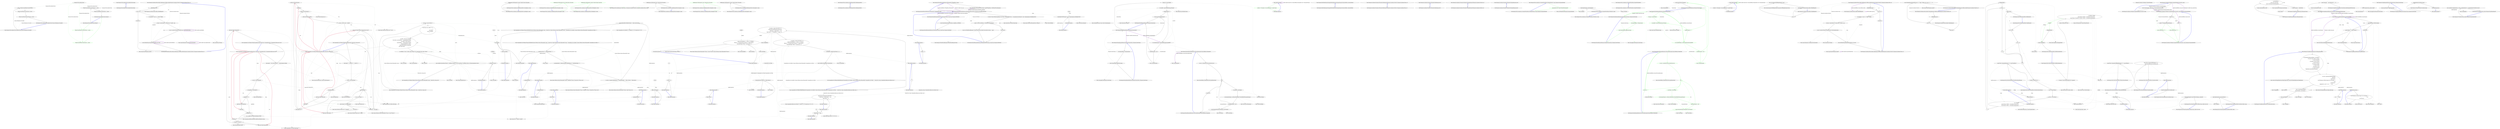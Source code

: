 digraph  {
n11 [label="Humanizer.Tests.AmbientCulture", span=""];
n0 [label="Entry Humanizer.Tests.AmbientCulture.AmbientCulture(System.Globalization.CultureInfo)", span="10-10", cluster="Humanizer.Tests.AmbientCulture.AmbientCulture(System.Globalization.CultureInfo)"];
n1 [label="_culture = Thread.CurrentThread.CurrentUICulture", span="12-12", cluster="Humanizer.Tests.AmbientCulture.AmbientCulture(System.Globalization.CultureInfo)"];
n2 [label="Thread.CurrentThread.CurrentCulture = culture", span="13-13", cluster="Humanizer.Tests.AmbientCulture.AmbientCulture(System.Globalization.CultureInfo)"];
n3 [label="Thread.CurrentThread.CurrentUICulture = culture", span="14-14", cluster="Humanizer.Tests.AmbientCulture.AmbientCulture(System.Globalization.CultureInfo)"];
n4 [label="Exit Humanizer.Tests.AmbientCulture.AmbientCulture(System.Globalization.CultureInfo)", span="10-10", cluster="Humanizer.Tests.AmbientCulture.AmbientCulture(System.Globalization.CultureInfo)"];
n5 [label="Entry Humanizer.Tests.AmbientCulture.AmbientCulture(string)", span="17-17", cluster="Humanizer.Tests.AmbientCulture.AmbientCulture(string)"];
n6 [label="Exit Humanizer.Tests.AmbientCulture.AmbientCulture(string)", span="17-17", cluster="Humanizer.Tests.AmbientCulture.AmbientCulture(string)"];
n7 [label="Entry Humanizer.Tests.AmbientCulture.Dispose()", span="22-22", cluster="Humanizer.Tests.AmbientCulture.Dispose()"];
n8 [label="Thread.CurrentThread.CurrentUICulture = _culture", span="24-24", cluster="Humanizer.Tests.AmbientCulture.Dispose()"];
n9 [label="Thread.CurrentThread.CurrentCulture = _culture", span="25-25", cluster="Humanizer.Tests.AmbientCulture.Dispose()"];
n10 [label="Exit Humanizer.Tests.AmbientCulture.Dispose()", span="22-22", cluster="Humanizer.Tests.AmbientCulture.Dispose()"];
d8 [label="Thread.CurrentThread.CurrentUICulture = _culture", span="24-24", cluster="Humanizer.Tests.AmbientCulture.Dispose()", color=green, community=0];
d9 [label="Thread.CurrentThread.CurrentCulture = _culture", span="25-25", cluster="Humanizer.Tests.AmbientCulture.Dispose()", color=green, community=0];
m0_0 [label="Entry Humanizer.Localisation.ResourceKeys.DateHumanize.GetResourceKey(Humanizer.Localisation.TimeUnit, Humanizer.Localisation.Tense, int)", span="27-27", cluster="Humanizer.Localisation.ResourceKeys.DateHumanize.GetResourceKey(Humanizer.Localisation.TimeUnit, Humanizer.Localisation.Tense, int)", file="ByteSize.cs"];
m0_1 [label="ValidateRange(count)", span="29-29", cluster="Humanizer.Localisation.ResourceKeys.DateHumanize.GetResourceKey(Humanizer.Localisation.TimeUnit, Humanizer.Localisation.Tense, int)", file="ByteSize.cs"];
m0_2 [label="count == 0", span="31-31", cluster="Humanizer.Localisation.ResourceKeys.DateHumanize.GetResourceKey(Humanizer.Localisation.TimeUnit, Humanizer.Localisation.Tense, int)", file="ByteSize.cs"];
m0_4 [label="var singularity = count == 1 ? Single : Multiple", span="34-34", cluster="Humanizer.Localisation.ResourceKeys.DateHumanize.GetResourceKey(Humanizer.Localisation.TimeUnit, Humanizer.Localisation.Tense, int)", file="ByteSize.cs"];
m0_5 [label="var tense = timeUnitTense == Tense.Future ? FromNow : Ago", span="35-35", cluster="Humanizer.Localisation.ResourceKeys.DateHumanize.GetResourceKey(Humanizer.Localisation.TimeUnit, Humanizer.Localisation.Tense, int)", file="ByteSize.cs"];
m0_6 [label="var unit = timeUnit.ToString().ToQuantity(count, ShowQuantityAs.None)", span="36-36", cluster="Humanizer.Localisation.ResourceKeys.DateHumanize.GetResourceKey(Humanizer.Localisation.TimeUnit, Humanizer.Localisation.Tense, int)", file="ByteSize.cs"];
m0_3 [label="return Now;", span="32-32", cluster="Humanizer.Localisation.ResourceKeys.DateHumanize.GetResourceKey(Humanizer.Localisation.TimeUnit, Humanizer.Localisation.Tense, int)", file="ByteSize.cs"];
m0_7 [label="return DateTimeFormat.FormatWith(singularity, unit, tense);", span="37-37", cluster="Humanizer.Localisation.ResourceKeys.DateHumanize.GetResourceKey(Humanizer.Localisation.TimeUnit, Humanizer.Localisation.Tense, int)", file="ByteSize.cs"];
m0_8 [label="Exit Humanizer.Localisation.ResourceKeys.DateHumanize.GetResourceKey(Humanizer.Localisation.TimeUnit, Humanizer.Localisation.Tense, int)", span="27-27", cluster="Humanizer.Localisation.ResourceKeys.DateHumanize.GetResourceKey(Humanizer.Localisation.TimeUnit, Humanizer.Localisation.Tense, int)", file="ByteSize.cs"];
m0_9 [label="Entry Humanizer.Localisation.ResourceKeys.ValidateRange(int)", span="9-9", cluster="Humanizer.Localisation.ResourceKeys.ValidateRange(int)", file="ByteSize.cs"];
m0_11 [label="Entry string.ToQuantity(int, Humanizer.ShowQuantityAs)", span="46-46", cluster="string.ToQuantity(int, Humanizer.ShowQuantityAs)", file="ByteSize.cs"];
m0_10 [label="Entry System.Enum.ToString()", span="0-0", cluster="System.Enum.ToString()", file="ByteSize.cs"];
m0_12 [label="Entry string.FormatWith(params object[])", span="15-15", cluster="string.FormatWith(params object[])", file="ByteSize.cs"];
m1_81 [label="Entry Unk.ToMaybe", span="", cluster="Unk.ToMaybe", file="Configurator.cs"];
m1_7 [label="Entry System.Collections.Generic.List<T>.List()", span="0-0", cluster="System.Collections.Generic.List<T>.List()", file="Configurator.cs"];
m1_35 [label="Entry Unk.Any", span="", cluster="Unk.Any", file="Configurator.cs"];
m1_138 [label="Entry CommandLine.BadFormatTokenError.BadFormatTokenError(string)", span="188-188", cluster="CommandLine.BadFormatTokenError.BadFormatTokenError(string)", file="Configurator.cs"];
m1_58 [label="Entry CommandLine.Core.Tokenizer.ExplodeOptionList(CommandLine.Core.StatePair<System.Collections.Generic.IEnumerable<CommandLine.Core.Token>>, System.Func<string, CommandLine.Infrastructure.Maybe<char>>)", span="48-48", cluster="CommandLine.Core.Tokenizer.ExplodeOptionList(CommandLine.Core.StatePair<System.Collections.Generic.IEnumerable<CommandLine.Core.Token>>, System.Func<string, CommandLine.Infrastructure.Maybe<char>>)", file="Configurator.cs"];
m1_59 [label="var replaces = tokens.Value.Select((t,i) =>\r\n                optionSequenceWithSeparatorLookup(t.Text)\r\n                    .Return(sep => Tuple.Create(i + 1, sep),\r\n                        Tuple.Create(-1, '\0'))).SkipWhile(x => x.Item1 < 0)", span="52-55", cluster="CommandLine.Core.Tokenizer.ExplodeOptionList(CommandLine.Core.StatePair<System.Collections.Generic.IEnumerable<CommandLine.Core.Token>>, System.Func<string, CommandLine.Infrastructure.Maybe<char>>)", file="Configurator.cs"];
m1_60 [label="var exploded = tokens.Value.Select((t, i) =>\r\n                        replaces.FirstOrDefault(x => x.Item1 == i).ToMaybe()\r\n                            .Return(r => t.Text.Split(r.Item2).Select(str => Token.Value(str)),\r\n                                Enumerable.Empty<Token>().Concat(new[]{ t })))", span="57-60", cluster="CommandLine.Core.Tokenizer.ExplodeOptionList(CommandLine.Core.StatePair<System.Collections.Generic.IEnumerable<CommandLine.Core.Token>>, System.Func<string, CommandLine.Infrastructure.Maybe<char>>)", file="Configurator.cs"];
m1_62 [label="return StatePair.Create(flattened, tokens.Errors);", span="64-64", cluster="CommandLine.Core.Tokenizer.ExplodeOptionList(CommandLine.Core.StatePair<System.Collections.Generic.IEnumerable<CommandLine.Core.Token>>, System.Func<string, CommandLine.Infrastructure.Maybe<char>>)", file="Configurator.cs"];
m1_61 [label="var flattened = exploded.SelectMany(x => x)", span="62-62", cluster="CommandLine.Core.Tokenizer.ExplodeOptionList(CommandLine.Core.StatePair<System.Collections.Generic.IEnumerable<CommandLine.Core.Token>>, System.Func<string, CommandLine.Infrastructure.Maybe<char>>)", file="Configurator.cs"];
m1_63 [label="Exit CommandLine.Core.Tokenizer.ExplodeOptionList(CommandLine.Core.StatePair<System.Collections.Generic.IEnumerable<CommandLine.Core.Token>>, System.Func<string, CommandLine.Infrastructure.Maybe<char>>)", span="48-48", cluster="CommandLine.Core.Tokenizer.ExplodeOptionList(CommandLine.Core.StatePair<System.Collections.Generic.IEnumerable<CommandLine.Core.Token>>, System.Func<string, CommandLine.Infrastructure.Maybe<char>>)", file="Configurator.cs"];
m1_91 [label="Entry Unk.Split", span="", cluster="Unk.Split", file="Configurator.cs"];
m1_65 [label="Entry Unk.SelectMany", span="", cluster="Unk.SelectMany", file="Configurator.cs"];
m1_118 [label="Entry char.IsDigit(char)", span="0-0", cluster="char.IsDigit(char)", file="Configurator.cs"];
m1_10 [label="Entry CommandLine.Core.Tokenizer.TokenizeLongName(string, System.Func<CommandLine.Error, CommandLine.Infrastructure.Unit>)", span="112-112", cluster="CommandLine.Core.Tokenizer.TokenizeLongName(string, System.Func<CommandLine.Error, CommandLine.Infrastructure.Unit>)", file="Configurator.cs"];
m1_124 [label="value.Length > 2 && value.StartsWith(''--'', StringComparison.Ordinal)", span="116-116", cluster="CommandLine.Core.Tokenizer.TokenizeLongName(string, System.Func<CommandLine.Error, CommandLine.Infrastructure.Unit>)", file="Configurator.cs"];
m1_128 [label="yield return Token.Name(text);", span="122-122", cluster="CommandLine.Core.Tokenizer.TokenizeLongName(string, System.Func<CommandLine.Error, CommandLine.Infrastructure.Unit>)", file="Configurator.cs"];
m1_129 [label="yield break;", span="123-123", cluster="CommandLine.Core.Tokenizer.TokenizeLongName(string, System.Func<CommandLine.Error, CommandLine.Infrastructure.Unit>)", file="Configurator.cs"];
m1_132 [label="yield break;", span="128-128", cluster="CommandLine.Core.Tokenizer.TokenizeLongName(string, System.Func<CommandLine.Error, CommandLine.Infrastructure.Unit>)", file="Configurator.cs"];
m1_134 [label="yield return Token.Name(parts[0]);", span="131-131", cluster="CommandLine.Core.Tokenizer.TokenizeLongName(string, System.Func<CommandLine.Error, CommandLine.Infrastructure.Unit>)", file="Configurator.cs"];
m1_135 [label="yield return Token.Value(parts[1]);", span="132-132", cluster="CommandLine.Core.Tokenizer.TokenizeLongName(string, System.Func<CommandLine.Error, CommandLine.Infrastructure.Unit>)", file="Configurator.cs"];
m1_125 [label="var text = value.Substring(2)", span="118-118", cluster="CommandLine.Core.Tokenizer.TokenizeLongName(string, System.Func<CommandLine.Error, CommandLine.Infrastructure.Unit>)", file="Configurator.cs"];
m1_131 [label="var _ = onError(new BadFormatTokenError(value))", span="127-127", cluster="CommandLine.Core.Tokenizer.TokenizeLongName(string, System.Func<CommandLine.Error, CommandLine.Infrastructure.Unit>)", file="Configurator.cs"];
m1_126 [label="var equalIndex = text.IndexOf('=')", span="119-119", cluster="CommandLine.Core.Tokenizer.TokenizeLongName(string, System.Func<CommandLine.Error, CommandLine.Infrastructure.Unit>)", file="Configurator.cs"];
m1_133 [label="var parts = text.Split('=')", span="130-130", cluster="CommandLine.Core.Tokenizer.TokenizeLongName(string, System.Func<CommandLine.Error, CommandLine.Infrastructure.Unit>)", file="Configurator.cs"];
m1_127 [label="equalIndex <= 0", span="120-120", cluster="CommandLine.Core.Tokenizer.TokenizeLongName(string, System.Func<CommandLine.Error, CommandLine.Infrastructure.Unit>)", file="Configurator.cs"];
m1_130 [label="equalIndex == 1", span="125-125", cluster="CommandLine.Core.Tokenizer.TokenizeLongName(string, System.Func<CommandLine.Error, CommandLine.Infrastructure.Unit>)", file="Configurator.cs"];
m1_136 [label="Exit CommandLine.Core.Tokenizer.TokenizeLongName(string, System.Func<CommandLine.Error, CommandLine.Infrastructure.Unit>)", span="112-112", cluster="CommandLine.Core.Tokenizer.TokenizeLongName(string, System.Func<CommandLine.Error, CommandLine.Infrastructure.Unit>)", file="Configurator.cs"];
m1_121 [label="Entry string.String(char, int)", span="0-0", cluster="string.String(char, int)", file="Configurator.cs"];
m1_119 [label="Entry CommandLine.Core.Token.Name(string)", span="19-19", cluster="CommandLine.Core.Token.Name(string)", file="Configurator.cs"];
m1_11 [label="Entry CommandLine.Core.Tokenizer.TokenizeShortName(string, System.Func<string, bool>)", span="67-67", cluster="CommandLine.Core.Tokenizer.TokenizeShortName(string, System.Func<string, bool>)", file="Configurator.cs"];
m1_98 [label="value.Length > 1 || value[0] == '-' || value[1] != '-'", span="71-71", cluster="CommandLine.Core.Tokenizer.TokenizeShortName(string, System.Func<string, bool>)", file="Configurator.cs"];
m1_101 [label="yield return Token.Value(value);", span="77-77", cluster="CommandLine.Core.Tokenizer.TokenizeShortName(string, System.Func<string, bool>)", file="Configurator.cs"];
m1_102 [label="yield break;", span="78-78", cluster="CommandLine.Core.Tokenizer.TokenizeShortName(string, System.Func<string, bool>)", file="Configurator.cs"];
m1_104 [label="yield return Token.Name(text);", span="83-83", cluster="CommandLine.Core.Tokenizer.TokenizeShortName(string, System.Func<string, bool>)", file="Configurator.cs"];
m1_105 [label="yield break;", span="84-84", cluster="CommandLine.Core.Tokenizer.TokenizeShortName(string, System.Func<string, bool>)", file="Configurator.cs"];
m1_107 [label="yield return Token.Name(first);", span="88-88", cluster="CommandLine.Core.Tokenizer.TokenizeShortName(string, System.Func<string, bool>)", file="Configurator.cs"];
m1_113 [label="yield return Token.Name(n);", span="98-98", cluster="CommandLine.Core.Tokenizer.TokenizeShortName(string, System.Func<string, bool>)", file="Configurator.cs"];
m1_115 [label="yield return Token.Value(text.Substring(seen.Count()));", span="107-107", cluster="CommandLine.Core.Tokenizer.TokenizeShortName(string, System.Func<string, bool>)", file="Configurator.cs"];
m1_99 [label="var text = value.Substring(1)", span="73-73", cluster="CommandLine.Core.Tokenizer.TokenizeShortName(string, System.Func<string, bool>)", file="Configurator.cs"];
m1_103 [label="value.Length == 2", span="81-81", cluster="CommandLine.Core.Tokenizer.TokenizeShortName(string, System.Func<string, bool>)", file="Configurator.cs"];
m1_111 [label="!seen.Contains(c) && nameLookup(n)", span="95-95", cluster="CommandLine.Core.Tokenizer.TokenizeShortName(string, System.Func<string, bool>)", file="Configurator.cs"];
m1_100 [label="char.IsDigit(text[0])", span="75-75", cluster="CommandLine.Core.Tokenizer.TokenizeShortName(string, System.Func<string, bool>)", file="Configurator.cs"];
m1_106 [label="var first = text.Substring(0, 1)", span="87-87", cluster="CommandLine.Core.Tokenizer.TokenizeShortName(string, System.Func<string, bool>)", file="Configurator.cs"];
m1_109 [label="text.Substring(1)", span="92-92", cluster="CommandLine.Core.Tokenizer.TokenizeShortName(string, System.Func<string, bool>)", file="Configurator.cs"];
m1_114 [label="seen.Count() < text.Length", span="105-105", cluster="CommandLine.Core.Tokenizer.TokenizeShortName(string, System.Func<string, bool>)", file="Configurator.cs"];
m1_108 [label="var seen = new List<char> { first[0] }", span="90-90", cluster="CommandLine.Core.Tokenizer.TokenizeShortName(string, System.Func<string, bool>)", file="Configurator.cs"];
m1_112 [label="seen.Add(c)", span="97-97", cluster="CommandLine.Core.Tokenizer.TokenizeShortName(string, System.Func<string, bool>)", file="Configurator.cs"];
m1_110 [label="var n = new string(c, 1)", span="94-94", cluster="CommandLine.Core.Tokenizer.TokenizeShortName(string, System.Func<string, bool>)", file="Configurator.cs"];
m1_116 [label="Exit CommandLine.Core.Tokenizer.TokenizeShortName(string, System.Func<string, bool>)", span="67-67", cluster="CommandLine.Core.Tokenizer.TokenizeShortName(string, System.Func<string, bool>)", file="Configurator.cs"];
m1_37 [label="Entry System.Func<T, TResult>.Invoke(T)", span="0-0", cluster="System.Func<T, TResult>.Invoke(T)", file="Configurator.cs"];
m1_38 [label="Entry System.Collections.Generic.IEnumerable<TSource>.SkipWhile<TSource>(System.Func<TSource, bool>)", span="0-0", cluster="System.Collections.Generic.IEnumerable<TSource>.SkipWhile<TSource>(System.Func<TSource, bool>)", file="Configurator.cs"];
m1_122 [label="Entry System.Collections.Generic.List<T>.Contains(T)", span="0-0", cluster="System.Collections.Generic.List<T>.Contains(T)", file="Configurator.cs"];
m1_16 [label="Entry UnknownOptionError.cstr", span="", cluster="UnknownOptionError.cstr", file="Configurator.cs"];
m1_15 [label="Entry Unk.Where", span="", cluster="Unk.Where", file="Configurator.cs"];
m1_120 [label="Entry string.Substring(int, int)", span="0-0", cluster="string.Substring(int, int)", file="Configurator.cs"];
m1_82 [label="Entry System.Linq.Enumerable.Empty<TResult>()", span="0-0", cluster="System.Linq.Enumerable.Empty<TResult>()", file="Configurator.cs"];
m1_117 [label="Entry string.Substring(int)", span="0-0", cluster="string.Substring(int)", file="Configurator.cs"];
m1_8 [label="Entry string.StartsWith(string, System.StringComparison)", span="0-0", cluster="string.StartsWith(string, System.StringComparison)", file="Configurator.cs"];
m1_45 [label="Entry string.EqualsOrdinal(string)", span="34-34", cluster="string.EqualsOrdinal(string)", file="Configurator.cs"];
m1_69 [label="Entry System.Tuple.Create<T1, T2>(T1, T2)", span="0-0", cluster="System.Tuple.Create<T1, T2>(T1, T2)", file="Configurator.cs"];
m1_83 [label="Entry System.Collections.Generic.IEnumerable<TSource>.Concat<TSource>(System.Collections.Generic.IEnumerable<TSource>)", span="0-0", cluster="System.Collections.Generic.IEnumerable<TSource>.Concat<TSource>(System.Collections.Generic.IEnumerable<TSource>)", file="Configurator.cs"];
m1_92 [label="Entry lambda expression", span="59-59", cluster="lambda expression", file="Configurator.cs"];
m1_20 [label="errors.Add(e)", span="18-18", cluster="lambda expression", file="Configurator.cs"];
m1_25 [label="!unkTokens.Contains(x)", span="32-32", cluster="lambda expression", file="Configurator.cs"];
m1_24 [label="Entry lambda expression", span="32-32", cluster="lambda expression", file="Configurator.cs"];
m1_19 [label="Entry lambda expression", span="16-20", cluster="lambda expression", file="Configurator.cs"];
m1_21 [label="return Unit.Default;", span="19-19", cluster="lambda expression", file="Configurator.cs"];
m1_22 [label="Exit lambda expression", span="16-20", cluster="lambda expression", file="Configurator.cs"];
m1_26 [label="Exit lambda expression", span="32-32", cluster="lambda expression", file="Configurator.cs"];
m1_42 [label="Entry lambda expression", span="39-39", cluster="lambda expression", file="Configurator.cs"];
m1_46 [label="Entry lambda expression", span="41-41", cluster="lambda expression", file="Configurator.cs"];
m1_49 [label="Entry lambda expression", span="42-42", cluster="lambda expression", file="Configurator.cs"];
m1_52 [label="Entry lambda expression", span="42-42", cluster="lambda expression", file="Configurator.cs"];
m1_56 [label="tokens.Concat(values)", span="43-43", cluster="lambda expression", file="Configurator.cs"];
m1_55 [label="Entry lambda expression", span="43-43", cluster="lambda expression", file="Configurator.cs"];
m1_43 [label="arg.EqualsOrdinal(''--'')", span="39-39", cluster="lambda expression", file="Configurator.cs"];
m1_44 [label="Exit lambda expression", span="39-39", cluster="lambda expression", file="Configurator.cs"];
m1_47 [label="!arg.EqualsOrdinal(''--'')", span="41-41", cluster="lambda expression", file="Configurator.cs"];
m1_48 [label="Exit lambda expression", span="41-41", cluster="lambda expression", file="Configurator.cs"];
m1_50 [label="!arg.EqualsOrdinal(''--'')", span="42-42", cluster="lambda expression", file="Configurator.cs"];
m1_51 [label="Exit lambda expression", span="42-42", cluster="lambda expression", file="Configurator.cs"];
m1_53 [label="Token.Value(t)", span="42-42", cluster="lambda expression", file="Configurator.cs"];
m1_54 [label="Exit lambda expression", span="42-42", cluster="lambda expression", file="Configurator.cs"];
m1_57 [label="Exit lambda expression", span="43-43", cluster="lambda expression", file="Configurator.cs"];
m1_67 [label="optionSequenceWithSeparatorLookup(t.Text)\r\n                    .Return(sep => Tuple.Create(i + 1, sep),\r\n                        Tuple.Create(-1, '\0'))", span="53-55", cluster="lambda expression", file="Configurator.cs"];
m1_66 [label="Entry lambda expression", span="52-55", cluster="lambda expression", file="Configurator.cs"];
m1_74 [label="Entry lambda expression", span="55-55", cluster="lambda expression", file="Configurator.cs"];
m1_78 [label="replaces.FirstOrDefault(x => x.Item1 == i).ToMaybe()\r\n                            .Return(r => t.Text.Split(r.Item2).Select(str => Token.Value(str)),\r\n                                Enumerable.Empty<Token>().Concat(new[]{ t }))", span="58-60", cluster="lambda expression", file="Configurator.cs"];
m1_77 [label="Entry lambda expression", span="57-60", cluster="lambda expression", file="Configurator.cs"];
m1_95 [label="Entry lambda expression", span="62-62", cluster="lambda expression", file="Configurator.cs"];
m1_72 [label="Tuple.Create(i + 1, sep)", span="54-54", cluster="lambda expression", file="Configurator.cs"];
m1_68 [label="Exit lambda expression", span="52-55", cluster="lambda expression", file="Configurator.cs"];
m1_71 [label="Entry lambda expression", span="54-54", cluster="lambda expression", file="Configurator.cs"];
m1_73 [label="Exit lambda expression", span="54-54", cluster="lambda expression", file="Configurator.cs"];
m1_75 [label="x.Item1 < 0", span="55-55", cluster="lambda expression", file="Configurator.cs"];
m1_76 [label="Exit lambda expression", span="55-55", cluster="lambda expression", file="Configurator.cs"];
m1_86 [label="x.Item1 == i", span="58-58", cluster="lambda expression", file="Configurator.cs"];
m1_89 [label="t.Text.Split(r.Item2).Select(str => Token.Value(str))", span="59-59", cluster="lambda expression", file="Configurator.cs"];
m1_79 [label="Exit lambda expression", span="57-60", cluster="lambda expression", file="Configurator.cs"];
m1_85 [label="Entry lambda expression", span="58-58", cluster="lambda expression", file="Configurator.cs"];
m1_88 [label="Entry lambda expression", span="59-59", cluster="lambda expression", file="Configurator.cs"];
m1_87 [label="Exit lambda expression", span="58-58", cluster="lambda expression", file="Configurator.cs"];
m1_90 [label="Exit lambda expression", span="59-59", cluster="lambda expression", file="Configurator.cs"];
m1_93 [label="Token.Value(str)", span="59-59", cluster="lambda expression", file="Configurator.cs"];
m1_94 [label="Exit lambda expression", span="59-59", cluster="lambda expression", file="Configurator.cs"];
m1_96 [label=x, span="62-62", cluster="lambda expression", file="Configurator.cs"];
m1_97 [label="Exit lambda expression", span="62-62", cluster="lambda expression", file="Configurator.cs"];
m1_27 [label="Entry Unk.Contains", span="", cluster="Unk.Contains", file="Configurator.cs"];
m1_80 [label="Entry Unk.FirstOrDefault", span="", cluster="Unk.FirstOrDefault", file="Configurator.cs"];
m1_123 [label="Entry System.Collections.Generic.IEnumerable<TSource>.Count<TSource>()", span="0-0", cluster="System.Collections.Generic.IEnumerable<TSource>.Count<TSource>()", file="Configurator.cs"];
m1_40 [label="Entry Unk.Select", span="", cluster="Unk.Select", file="Configurator.cs"];
m1_139 [label="Entry string.Split(params char[])", span="0-0", cluster="string.Split(params char[])", file="Configurator.cs"];
m1_0 [label="Entry CommandLine.Core.Tokenizer.Tokenize(System.Collections.Generic.IEnumerable<string>, System.Func<string, bool>)", span="11-11", cluster="CommandLine.Core.Tokenizer.Tokenize(System.Collections.Generic.IEnumerable<string>, System.Func<string, bool>)", file="Configurator.cs"];
m1_1 [label="var errors = new List<Error>()", span="15-15", cluster="CommandLine.Core.Tokenizer.Tokenize(System.Collections.Generic.IEnumerable<string>, System.Func<string, bool>)", file="Configurator.cs"];
m1_3 [label="var tokens = (from arg in arguments\r\n                          from token in !arg.StartsWith(''-'', StringComparison.Ordinal)\r\n                               ? new Token[] { Token.Value(arg) }\r\n                               : arg.StartsWith(''--'', StringComparison.Ordinal)\r\n                                     ? TokenizeLongName(arg, onError)\r\n                                     : TokenizeShortName(arg, nameLookup)\r\n                          select token).ToList()", span="22-28", cluster="CommandLine.Core.Tokenizer.Tokenize(System.Collections.Generic.IEnumerable<string>, System.Func<string, bool>)", file="Configurator.cs"];
m1_4 [label="var unkTokens = (from t in tokens where t.IsName() && !nameLookup(t.Text) select t).ToList()", span="30-30", cluster="CommandLine.Core.Tokenizer.Tokenize(System.Collections.Generic.IEnumerable<string>, System.Func<string, bool>)", file="Configurator.cs"];
m1_2 [label="Func<Error, Unit> onError = e =>\r\n                {\r\n                    errors.Add(e);\r\n                    return Unit.Default;\r\n                }", span="16-20", cluster="CommandLine.Core.Tokenizer.Tokenize(System.Collections.Generic.IEnumerable<string>, System.Func<string, bool>)", file="Configurator.cs"];
m1_5 [label="return StatePair.Create(tokens.Where(x=>!unkTokens.Contains(x)), errors.Concat(from t in unkTokens select new UnknownOptionError(t.Text)));", span="32-32", cluster="CommandLine.Core.Tokenizer.Tokenize(System.Collections.Generic.IEnumerable<string>, System.Func<string, bool>)", file="Configurator.cs"];
m1_6 [label="Exit CommandLine.Core.Tokenizer.Tokenize(System.Collections.Generic.IEnumerable<string>, System.Func<string, bool>)", span="11-11", cluster="CommandLine.Core.Tokenizer.Tokenize(System.Collections.Generic.IEnumerable<string>, System.Func<string, bool>)", file="Configurator.cs"];
m1_41 [label="Entry CommandLine.Core.StatePair<T1>.MapValue<T1, T2>(System.Func<T1, T2>)", span="66-66", cluster="CommandLine.Core.StatePair<T1>.MapValue<T1, T2>(System.Func<T1, T2>)", file="Configurator.cs"];
m1_17 [label="Entry Unk.Concat", span="", cluster="Unk.Concat", file="Configurator.cs"];
m1_12 [label="Entry Unk.ToList", span="", cluster="Unk.ToList", file="Configurator.cs"];
m1_23 [label="Entry System.Collections.Generic.List<T>.Add(T)", span="0-0", cluster="System.Collections.Generic.List<T>.Add(T)", file="Configurator.cs"];
m1_14 [label="Entry Unk.nameLookup", span="", cluster="Unk.nameLookup", file="Configurator.cs"];
m1_64 [label="Entry Unk.SkipWhile", span="", cluster="Unk.SkipWhile", file="Configurator.cs"];
m1_18 [label="Entry Unk.Create", span="", cluster="Unk.Create", file="Configurator.cs"];
m1_137 [label="Entry string.IndexOf(char)", span="0-0", cluster="string.IndexOf(char)", file="Configurator.cs"];
m1_84 [label="Entry Unk.Return", span="", cluster="Unk.Return", file="Configurator.cs"];
m1_36 [label="Entry System.Collections.Generic.IEnumerable<TSource>.TakeWhile<TSource>(System.Func<TSource, bool>)", span="0-0", cluster="System.Collections.Generic.IEnumerable<TSource>.TakeWhile<TSource>(System.Func<TSource, bool>)", file="Configurator.cs"];
m1_9 [label="Entry CommandLine.Core.Token.Value(string)", span="24-24", cluster="CommandLine.Core.Token.Value(string)", file="Configurator.cs"];
m1_13 [label="Entry Unk.IsName", span="", cluster="Unk.IsName", file="Configurator.cs"];
m1_70 [label="Entry CommandLine.Infrastructure.Maybe<T1>.Return<T1, T2>(System.Func<T1, T2>, T2)", span="103-103", cluster="CommandLine.Infrastructure.Maybe<T1>.Return<T1, T2>(System.Func<T1, T2>, T2)", file="Configurator.cs"];
m1_39 [label="Entry System.Collections.Generic.IEnumerable<TSource>.Skip<TSource>(int)", span="0-0", cluster="System.Collections.Generic.IEnumerable<TSource>.Skip<TSource>(int)", file="Configurator.cs"];
m1_28 [label="Entry CommandLine.Core.Tokenizer.PreprocessDashDash(System.Collections.Generic.IEnumerable<string>, System.Func<System.Collections.Generic.IEnumerable<string>, CommandLine.Core.StatePair<System.Collections.Generic.IEnumerable<CommandLine.Core.Token>>>)", span="35-35", cluster="CommandLine.Core.Tokenizer.PreprocessDashDash(System.Collections.Generic.IEnumerable<string>, System.Func<System.Collections.Generic.IEnumerable<string>, CommandLine.Core.StatePair<System.Collections.Generic.IEnumerable<CommandLine.Core.Token>>>)", file="Configurator.cs"];
m1_29 [label="arguments.Any(arg => arg.EqualsOrdinal(''--''))", span="39-39", cluster="CommandLine.Core.Tokenizer.PreprocessDashDash(System.Collections.Generic.IEnumerable<string>, System.Func<System.Collections.Generic.IEnumerable<string>, CommandLine.Core.StatePair<System.Collections.Generic.IEnumerable<CommandLine.Core.Token>>>)", file="Configurator.cs"];
m1_30 [label="var tokenizerResult = tokenizer(arguments.TakeWhile(arg => !arg.EqualsOrdinal(''--'')))", span="41-41", cluster="CommandLine.Core.Tokenizer.PreprocessDashDash(System.Collections.Generic.IEnumerable<string>, System.Func<System.Collections.Generic.IEnumerable<string>, CommandLine.Core.StatePair<System.Collections.Generic.IEnumerable<CommandLine.Core.Token>>>)", file="Configurator.cs"];
m1_31 [label="var values = arguments.SkipWhile(arg => !arg.EqualsOrdinal(''--'')).Skip(1).Select(t => Token.Value(t))", span="42-42", cluster="CommandLine.Core.Tokenizer.PreprocessDashDash(System.Collections.Generic.IEnumerable<string>, System.Func<System.Collections.Generic.IEnumerable<string>, CommandLine.Core.StatePair<System.Collections.Generic.IEnumerable<CommandLine.Core.Token>>>)", file="Configurator.cs"];
m1_33 [label="return tokenizer(arguments);", span="45-45", cluster="CommandLine.Core.Tokenizer.PreprocessDashDash(System.Collections.Generic.IEnumerable<string>, System.Func<System.Collections.Generic.IEnumerable<string>, CommandLine.Core.StatePair<System.Collections.Generic.IEnumerable<CommandLine.Core.Token>>>)", file="Configurator.cs"];
m1_32 [label="return tokenizerResult.MapValue(tokens => tokens.Concat(values));", span="43-43", cluster="CommandLine.Core.Tokenizer.PreprocessDashDash(System.Collections.Generic.IEnumerable<string>, System.Func<System.Collections.Generic.IEnumerable<string>, CommandLine.Core.StatePair<System.Collections.Generic.IEnumerable<CommandLine.Core.Token>>>)", file="Configurator.cs"];
m1_34 [label="Exit CommandLine.Core.Tokenizer.PreprocessDashDash(System.Collections.Generic.IEnumerable<string>, System.Func<System.Collections.Generic.IEnumerable<string>, CommandLine.Core.StatePair<System.Collections.Generic.IEnumerable<CommandLine.Core.Token>>>)", span="35-35", cluster="CommandLine.Core.Tokenizer.PreprocessDashDash(System.Collections.Generic.IEnumerable<string>, System.Func<System.Collections.Generic.IEnumerable<string>, CommandLine.Core.StatePair<System.Collections.Generic.IEnumerable<CommandLine.Core.Token>>>)", file="Configurator.cs"];
m1_140 [label=errors, span="", file="Configurator.cs"];
m1_141 [label=unkTokens, span="", file="Configurator.cs"];
m1_142 [label=values, span="", file="Configurator.cs"];
m1_143 [label="System.Func<string, CommandLine.Infrastructure.Maybe<char>>", span="", file="Configurator.cs"];
m1_144 [label=int, span="", file="Configurator.cs"];
m1_145 [label=replaces, span="", file="Configurator.cs"];
m1_146 [label=int, span="", file="Configurator.cs"];
m1_147 [label="CommandLine.Core.Token", span="", file="Configurator.cs"];
m2_5 [label="Entry Humanizer.Tests.DateHumanize.Verify(string, int, Humanizer.Localisation.TimeUnit, Humanizer.Localisation.Tense, double?)", span="29-29", cluster="Humanizer.Tests.DateHumanize.Verify(string, int, Humanizer.Localisation.TimeUnit, Humanizer.Localisation.Tense, double?)", file="DateHumanizeTests.cs"];
m2_15 [label="Entry Humanizer.Tests.Localisation.ar.DateHumanizeTests.SecondsAgo(int, string)", span="55-55", cluster="Humanizer.Tests.Localisation.ar.DateHumanizeTests.SecondsAgo(int, string)", file="DateHumanizeTests.cs"];
m2_16 [label="DateHumanize.Verify(expected, seconds, TimeUnit.Second, Tense.Past)", span="57-57", cluster="Humanizer.Tests.Localisation.ar.DateHumanizeTests.SecondsAgo(int, string)", file="DateHumanizeTests.cs"];
m2_17 [label="Exit Humanizer.Tests.Localisation.ar.DateHumanizeTests.SecondsAgo(int, string)", span="55-55", cluster="Humanizer.Tests.Localisation.ar.DateHumanizeTests.SecondsAgo(int, string)", file="DateHumanizeTests.cs"];
m2_6 [label="Entry Humanizer.Tests.Localisation.ar.DateHumanizeTests.HoursAgo(int, string)", span="25-25", cluster="Humanizer.Tests.Localisation.ar.DateHumanizeTests.HoursAgo(int, string)", file="DateHumanizeTests.cs"];
m2_7 [label="DateHumanize.Verify(expected, hours, TimeUnit.Hour, Tense.Past)", span="27-27", cluster="Humanizer.Tests.Localisation.ar.DateHumanizeTests.HoursAgo(int, string)", file="DateHumanizeTests.cs", color=green, community=0];
m2_8 [label="Exit Humanizer.Tests.Localisation.ar.DateHumanizeTests.HoursAgo(int, string)", span="25-25", cluster="Humanizer.Tests.Localisation.ar.DateHumanizeTests.HoursAgo(int, string)", file="DateHumanizeTests.cs"];
m2_12 [label="Entry Humanizer.Tests.Localisation.ar.DateHumanizeTests.MonthsAgo(int, string)", span="45-45", cluster="Humanizer.Tests.Localisation.ar.DateHumanizeTests.MonthsAgo(int, string)", file="DateHumanizeTests.cs"];
m2_13 [label="DateHumanize.Verify(expected, months, TimeUnit.Month, Tense.Past)", span="47-47", cluster="Humanizer.Tests.Localisation.ar.DateHumanizeTests.MonthsAgo(int, string)", file="DateHumanizeTests.cs", color=green, community=0];
m2_14 [label="Exit Humanizer.Tests.Localisation.ar.DateHumanizeTests.MonthsAgo(int, string)", span="45-45", cluster="Humanizer.Tests.Localisation.ar.DateHumanizeTests.MonthsAgo(int, string)", file="DateHumanizeTests.cs"];
m2_2 [label="Entry Humanizer.Tests.Localisation.ar.DateHumanizeTests.DaysAgo(int, string)", span="15-15", cluster="Humanizer.Tests.Localisation.ar.DateHumanizeTests.DaysAgo(int, string)", file="DateHumanizeTests.cs"];
m2_3 [label="DateHumanize.Verify(expected, days, TimeUnit.Day, Tense.Past)", span="17-17", cluster="Humanizer.Tests.Localisation.ar.DateHumanizeTests.DaysAgo(int, string)", file="DateHumanizeTests.cs"];
m2_4 [label="Exit Humanizer.Tests.Localisation.ar.DateHumanizeTests.DaysAgo(int, string)", span="15-15", cluster="Humanizer.Tests.Localisation.ar.DateHumanizeTests.DaysAgo(int, string)", file="DateHumanizeTests.cs"];
m2_18 [label="Entry Humanizer.Tests.Localisation.ar.DateHumanizeTests.YearsAgo(int, string)", span="65-65", cluster="Humanizer.Tests.Localisation.ar.DateHumanizeTests.YearsAgo(int, string)", file="DateHumanizeTests.cs"];
m2_19 [label="DateHumanize.Verify(expected, years, TimeUnit.Year, Tense.Past)", span="67-67", cluster="Humanizer.Tests.Localisation.ar.DateHumanizeTests.YearsAgo(int, string)", file="DateHumanizeTests.cs", color=green, community=0];
m2_20 [label="Exit Humanizer.Tests.Localisation.ar.DateHumanizeTests.YearsAgo(int, string)", span="65-65", cluster="Humanizer.Tests.Localisation.ar.DateHumanizeTests.YearsAgo(int, string)", file="DateHumanizeTests.cs"];
m2_9 [label="Entry Humanizer.Tests.Localisation.ar.DateHumanizeTests.MinutesAgo(int, string)", span="35-35", cluster="Humanizer.Tests.Localisation.ar.DateHumanizeTests.MinutesAgo(int, string)", file="DateHumanizeTests.cs"];
m2_10 [label="DateHumanize.Verify(expected, minutes, TimeUnit.Minute, Tense.Past)", span="37-37", cluster="Humanizer.Tests.Localisation.ar.DateHumanizeTests.MinutesAgo(int, string)", file="DateHumanizeTests.cs"];
m2_11 [label="Exit Humanizer.Tests.Localisation.ar.DateHumanizeTests.MinutesAgo(int, string)", span="35-35", cluster="Humanizer.Tests.Localisation.ar.DateHumanizeTests.MinutesAgo(int, string)", file="DateHumanizeTests.cs"];
m2_0 [label="Entry Humanizer.Tests.Localisation.ar.DateHumanizeTests.DateHumanizeTests()", span="7-7", cluster="Humanizer.Tests.Localisation.ar.DateHumanizeTests.DateHumanizeTests()", file="DateHumanizeTests.cs"];
m2_1 [label="Exit Humanizer.Tests.Localisation.ar.DateHumanizeTests.DateHumanizeTests()", span="7-7", cluster="Humanizer.Tests.Localisation.ar.DateHumanizeTests.DateHumanizeTests()", file="DateHumanizeTests.cs"];
m3_0 [label="Entry Humanizer.EnumDehumanizeExtensions.DehumanizeTo<TTargetEnum>(string)", span="15-15", cluster="Humanizer.EnumDehumanizeExtensions.DehumanizeTo<TTargetEnum>(string)", file="EnumDehumanizeExtensions.cs"];
m3_1 [label="return (TTargetEnum)DehumanizeToPrivate(input, typeof(TTargetEnum), OnNoMatch.ThrowsException);", span="18-18", cluster="Humanizer.EnumDehumanizeExtensions.DehumanizeTo<TTargetEnum>(string)", file="EnumDehumanizeExtensions.cs"];
m3_2 [label="Exit Humanizer.EnumDehumanizeExtensions.DehumanizeTo<TTargetEnum>(string)", span="15-15", cluster="Humanizer.EnumDehumanizeExtensions.DehumanizeTo<TTargetEnum>(string)", file="EnumDehumanizeExtensions.cs"];
m3_4 [label="Entry Humanizer.EnumDehumanizeExtensions.DehumanizeTo(string, System.Type, Humanizer.OnNoMatch)", span="30-30", cluster="Humanizer.EnumDehumanizeExtensions.DehumanizeTo(string, System.Type, Humanizer.OnNoMatch)", file="EnumDehumanizeExtensions.cs"];
m3_5 [label="return (Enum)DehumanizeToPrivate(input, targetEnum, onNoMatch);", span="32-32", cluster="Humanizer.EnumDehumanizeExtensions.DehumanizeTo(string, System.Type, Humanizer.OnNoMatch)", file="EnumDehumanizeExtensions.cs"];
m3_6 [label="Exit Humanizer.EnumDehumanizeExtensions.DehumanizeTo(string, System.Type, Humanizer.OnNoMatch)", span="30-30", cluster="Humanizer.EnumDehumanizeExtensions.DehumanizeTo(string, System.Type, Humanizer.OnNoMatch)", file="EnumDehumanizeExtensions.cs"];
m3_3 [label="Entry Humanizer.EnumDehumanizeExtensions.DehumanizeToPrivate(string, System.Type, Humanizer.OnNoMatch)", span="35-35", cluster="Humanizer.EnumDehumanizeExtensions.DehumanizeToPrivate(string, System.Type, Humanizer.OnNoMatch)", file="EnumDehumanizeExtensions.cs"];
m3_7 [label="var match = Enum.GetValues(targetEnum).Cast<Enum>().FirstOrDefault(value => string.Equals(value.Humanize(), input, StringComparison.OrdinalIgnoreCase))", span="37-37", cluster="Humanizer.EnumDehumanizeExtensions.DehumanizeToPrivate(string, System.Type, Humanizer.OnNoMatch)", file="EnumDehumanizeExtensions.cs"];
m3_8 [label="match == null && onNoMatch == OnNoMatch.ThrowsException", span="39-39", cluster="Humanizer.EnumDehumanizeExtensions.DehumanizeToPrivate(string, System.Type, Humanizer.OnNoMatch)", file="EnumDehumanizeExtensions.cs"];
m3_9 [label="throw new NoMatchFoundException(''Couldn't find any enum member that matches the string '' + input);", span="40-40", cluster="Humanizer.EnumDehumanizeExtensions.DehumanizeToPrivate(string, System.Type, Humanizer.OnNoMatch)", file="EnumDehumanizeExtensions.cs"];
m3_10 [label="return match;", span="42-42", cluster="Humanizer.EnumDehumanizeExtensions.DehumanizeToPrivate(string, System.Type, Humanizer.OnNoMatch)", file="EnumDehumanizeExtensions.cs"];
m3_11 [label="Exit Humanizer.EnumDehumanizeExtensions.DehumanizeToPrivate(string, System.Type, Humanizer.OnNoMatch)", span="35-35", cluster="Humanizer.EnumDehumanizeExtensions.DehumanizeToPrivate(string, System.Type, Humanizer.OnNoMatch)", file="EnumDehumanizeExtensions.cs"];
m3_12 [label="Entry System.Enum.GetValues(System.Type)", span="0-0", cluster="System.Enum.GetValues(System.Type)", file="EnumDehumanizeExtensions.cs"];
m3_13 [label="Entry System.Collections.IEnumerable.Cast<TResult>()", span="0-0", cluster="System.Collections.IEnumerable.Cast<TResult>()", file="EnumDehumanizeExtensions.cs"];
m3_15 [label="Entry Humanizer.NoMatchFoundException.NoMatchFoundException(string)", span="13-13", cluster="Humanizer.NoMatchFoundException.NoMatchFoundException(string)", file="EnumDehumanizeExtensions.cs"];
m3_19 [label="Entry System.Enum.Humanize()", span="15-15", cluster="System.Enum.Humanize()", file="EnumDehumanizeExtensions.cs"];
m3_16 [label="Entry lambda expression", span="37-37", cluster="lambda expression", file="EnumDehumanizeExtensions.cs"];
m3_17 [label="string.Equals(value.Humanize(), input, StringComparison.OrdinalIgnoreCase)", span="37-37", cluster="lambda expression", file="EnumDehumanizeExtensions.cs"];
m3_18 [label="Exit lambda expression", span="37-37", cluster="lambda expression", file="EnumDehumanizeExtensions.cs"];
m3_20 [label="Entry string.Equals(string, string, System.StringComparison)", span="0-0", cluster="string.Equals(string, string, System.StringComparison)", file="EnumDehumanizeExtensions.cs"];
m3_14 [label="Entry Unk.FirstOrDefault", span="", cluster="Unk.FirstOrDefault", file="EnumDehumanizeExtensions.cs"];
m3_21 [label=string, span="", file="EnumDehumanizeExtensions.cs"];
m4_16 [label="Entry string.Humanize()", span="44-44", cluster="string.Humanize()", file="EnumHumanizeExtensions.cs"];
m4_25 [label="Entry System.Reflection.MemberInfo.GetCustomAttributes(bool)", span="0-0", cluster="System.Reflection.MemberInfo.GetCustomAttributes(bool)", file="EnumHumanizeExtensions.cs"];
m4_34 [label="Entry string.ApplyCase(Humanizer.LetterCasing)", span="15-15", cluster="string.ApplyCase(Humanizer.LetterCasing)", file="EnumHumanizeExtensions.cs"];
m4_13 [label="Entry System.Enum.ToString()", span="0-0", cluster="System.Enum.ToString()", file="EnumHumanizeExtensions.cs"];
m4_28 [label="Entry Unk.GetValue", span="", cluster="Unk.GetValue", file="EnumHumanizeExtensions.cs"];
m4_30 [label="Entry Humanizer.EnumHumanizeExtensions.Humanize(System.Enum, Humanizer.LetterCasing)", span="53-53", cluster="Humanizer.EnumHumanizeExtensions.Humanize(System.Enum, Humanizer.LetterCasing)", file="EnumHumanizeExtensions.cs"];
m4_31 [label="var humanizedEnum = Humanize(input)", span="55-55", cluster="Humanizer.EnumHumanizeExtensions.Humanize(System.Enum, Humanizer.LetterCasing)", file="EnumHumanizeExtensions.cs"];
m4_32 [label="return humanizedEnum.ApplyCase(casing);", span="57-57", cluster="Humanizer.EnumHumanizeExtensions.Humanize(System.Enum, Humanizer.LetterCasing)", file="EnumHumanizeExtensions.cs"];
m4_33 [label="Exit Humanizer.EnumHumanizeExtensions.Humanize(System.Enum, Humanizer.LetterCasing)", span="53-53", cluster="Humanizer.EnumHumanizeExtensions.Humanize(System.Enum, Humanizer.LetterCasing)", file="EnumHumanizeExtensions.cs"];
m4_14 [label="Entry System.Type.GetMember(string)", span="0-0", cluster="System.Type.GetMember(string)", file="EnumHumanizeExtensions.cs"];
m4_15 [label="Entry Humanizer.EnumHumanizeExtensions.GetCustomDescription(System.Reflection.MemberInfo)", span="32-32", cluster="Humanizer.EnumHumanizeExtensions.GetCustomDescription(System.Reflection.MemberInfo)", file="EnumHumanizeExtensions.cs"];
m4_17 [label="var attrs = memberInfo.GetCustomAttributes(true)", span="34-34", cluster="Humanizer.EnumHumanizeExtensions.GetCustomDescription(System.Reflection.MemberInfo)", file="EnumHumanizeExtensions.cs"];
m4_18 [label=attrs, span="36-36", cluster="Humanizer.EnumHumanizeExtensions.GetCustomDescription(System.Reflection.MemberInfo)", file="EnumHumanizeExtensions.cs"];
m4_19 [label="var attrType = attr.GetType()", span="38-38", cluster="Humanizer.EnumHumanizeExtensions.GetCustomDescription(System.Reflection.MemberInfo)", file="EnumHumanizeExtensions.cs"];
m4_23 [label="return null;", span="44-44", cluster="Humanizer.EnumHumanizeExtensions.GetCustomDescription(System.Reflection.MemberInfo)", file="EnumHumanizeExtensions.cs"];
m4_22 [label="return descriptionProperty.GetValue(attr, null).ToString();", span="41-41", cluster="Humanizer.EnumHumanizeExtensions.GetCustomDescription(System.Reflection.MemberInfo)", file="EnumHumanizeExtensions.cs"];
m4_20 [label="var descriptionProperty = attrType.GetProperties().FirstOrDefault(DescriptionProperty)", span="39-39", cluster="Humanizer.EnumHumanizeExtensions.GetCustomDescription(System.Reflection.MemberInfo)", file="EnumHumanizeExtensions.cs"];
m4_21 [label="descriptionProperty != null", span="40-40", cluster="Humanizer.EnumHumanizeExtensions.GetCustomDescription(System.Reflection.MemberInfo)", file="EnumHumanizeExtensions.cs"];
m4_24 [label="Exit Humanizer.EnumHumanizeExtensions.GetCustomDescription(System.Reflection.MemberInfo)", span="32-32", cluster="Humanizer.EnumHumanizeExtensions.GetCustomDescription(System.Reflection.MemberInfo)", file="EnumHumanizeExtensions.cs"];
m4_26 [label="Entry System.Type.GetProperties()", span="0-0", cluster="System.Type.GetProperties()", file="EnumHumanizeExtensions.cs"];
m4_12 [label="Entry object.GetType()", span="0-0", cluster="object.GetType()", file="EnumHumanizeExtensions.cs"];
m4_0 [label="Entry lambda expression", span="8-8", cluster="lambda expression", file="EnumHumanizeExtensions.cs"];
m4_1 [label="p.Name == ''Description'' && p.PropertyType == typeof (string)", span="8-8", cluster="lambda expression", file="EnumHumanizeExtensions.cs", color=green, community=0];
m4_2 [label="Exit lambda expression", span="8-8", cluster="lambda expression", file="EnumHumanizeExtensions.cs"];
m4_27 [label="Entry Unk.FirstOrDefault", span="", cluster="Unk.FirstOrDefault", file="EnumHumanizeExtensions.cs"];
m4_29 [label="Entry Unk.ToString", span="", cluster="Unk.ToString", file="EnumHumanizeExtensions.cs"];
m4_3 [label="Entry Humanizer.EnumHumanizeExtensions.Humanize(System.Enum)", span="15-15", cluster="Humanizer.EnumHumanizeExtensions.Humanize(System.Enum)", file="EnumHumanizeExtensions.cs"];
m4_4 [label="Type type = input.GetType()", span="17-17", cluster="Humanizer.EnumHumanizeExtensions.Humanize(System.Enum)", file="EnumHumanizeExtensions.cs"];
m4_5 [label="var memInfo = type.GetMember(input.ToString())", span="18-18", cluster="Humanizer.EnumHumanizeExtensions.Humanize(System.Enum)", file="EnumHumanizeExtensions.cs"];
m4_10 [label="return input.ToString().Humanize();", span="28-28", cluster="Humanizer.EnumHumanizeExtensions.Humanize(System.Enum)", file="EnumHumanizeExtensions.cs"];
m4_6 [label="memInfo.Length > 0", span="20-20", cluster="Humanizer.EnumHumanizeExtensions.Humanize(System.Enum)", file="EnumHumanizeExtensions.cs"];
m4_7 [label="var customDescription = GetCustomDescription(memInfo[0])", span="22-22", cluster="Humanizer.EnumHumanizeExtensions.Humanize(System.Enum)", file="EnumHumanizeExtensions.cs"];
m4_8 [label="customDescription != null", span="24-24", cluster="Humanizer.EnumHumanizeExtensions.Humanize(System.Enum)", file="EnumHumanizeExtensions.cs"];
m4_9 [label="return customDescription;", span="25-25", cluster="Humanizer.EnumHumanizeExtensions.Humanize(System.Enum)", file="EnumHumanizeExtensions.cs"];
m4_11 [label="Exit Humanizer.EnumHumanizeExtensions.Humanize(System.Enum)", span="15-15", cluster="Humanizer.EnumHumanizeExtensions.Humanize(System.Enum)", file="EnumHumanizeExtensions.cs"];
m5_0 [label="Entry Humanizer.DateTimeHumanizeStrategy.IDateTimeHumanizeStrategy.Humanize(System.DateTime, System.DateTime)", span="12-12", cluster="Humanizer.DateTimeHumanizeStrategy.IDateTimeHumanizeStrategy.Humanize(System.DateTime, System.DateTime)", file="IDateTimeHumanizeStrategy.cs"];
m5_1 [label="Exit Humanizer.DateTimeHumanizeStrategy.IDateTimeHumanizeStrategy.Humanize(System.DateTime, System.DateTime)", span="12-12", cluster="Humanizer.DateTimeHumanizeStrategy.IDateTimeHumanizeStrategy.Humanize(System.DateTime, System.DateTime)", file="IDateTimeHumanizeStrategy.cs"];
m6_2 [label="Entry Humanizer.Localisation.Formatters.IFormatter.DateHumanize(Humanizer.Localisation.TimeUnit, Humanizer.Localisation.Tense, int)", span="10-10", cluster="Humanizer.Localisation.Formatters.IFormatter.DateHumanize(Humanizer.Localisation.TimeUnit, Humanizer.Localisation.Tense, int)", file="IFormatter.cs"];
m6_3 [label="Exit Humanizer.Localisation.Formatters.IFormatter.DateHumanize(Humanizer.Localisation.TimeUnit, Humanizer.Localisation.Tense, int)", span="10-10", cluster="Humanizer.Localisation.Formatters.IFormatter.DateHumanize(Humanizer.Localisation.TimeUnit, Humanizer.Localisation.Tense, int)", file="IFormatter.cs"];
m6_0 [label="Entry Humanizer.Localisation.Formatters.IFormatter.DateHumanize_Now()", span="9-9", cluster="Humanizer.Localisation.Formatters.IFormatter.DateHumanize_Now()", file="IFormatter.cs"];
m6_1 [label="Exit Humanizer.Localisation.Formatters.IFormatter.DateHumanize_Now()", span="9-9", cluster="Humanizer.Localisation.Formatters.IFormatter.DateHumanize_Now()", file="IFormatter.cs"];
m6_6 [label="Entry Humanizer.Localisation.Formatters.IFormatter.TimeSpanHumanize(Humanizer.Localisation.TimeUnit, int)", span="13-13", cluster="Humanizer.Localisation.Formatters.IFormatter.TimeSpanHumanize(Humanizer.Localisation.TimeUnit, int)", file="IFormatter.cs"];
m6_7 [label="Exit Humanizer.Localisation.Formatters.IFormatter.TimeSpanHumanize(Humanizer.Localisation.TimeUnit, int)", span="13-13", cluster="Humanizer.Localisation.Formatters.IFormatter.TimeSpanHumanize(Humanizer.Localisation.TimeUnit, int)", file="IFormatter.cs"];
m6_4 [label="Entry Humanizer.Localisation.Formatters.IFormatter.TimeSpanHumanize_Zero()", span="12-12", cluster="Humanizer.Localisation.Formatters.IFormatter.TimeSpanHumanize_Zero()", file="IFormatter.cs"];
m6_5 [label="Exit Humanizer.Localisation.Formatters.IFormatter.TimeSpanHumanize_Zero()", span="12-12", cluster="Humanizer.Localisation.Formatters.IFormatter.TimeSpanHumanize_Zero()", file="IFormatter.cs"];
m8_7 [label="Entry Humanizer.Tests.Localisation.es.NumberToWordsTests.ToOrdinalWords(int, string, Humanizer.GrammaticalGender)", span="58-58", cluster="Humanizer.Tests.Localisation.es.NumberToWordsTests.ToOrdinalWords(int, string, Humanizer.GrammaticalGender)", file="NumberToWordsTests.cs"];
m8_8 [label="Assert.Equal(words, number.ToOrdinalWords(gender))", span="60-60", cluster="Humanizer.Tests.Localisation.es.NumberToWordsTests.ToOrdinalWords(int, string, Humanizer.GrammaticalGender)", file="NumberToWordsTests.cs", color=green, community=0];
m8_9 [label="Exit Humanizer.Tests.Localisation.es.NumberToWordsTests.ToOrdinalWords(int, string, Humanizer.GrammaticalGender)", span="58-58", cluster="Humanizer.Tests.Localisation.es.NumberToWordsTests.ToOrdinalWords(int, string, Humanizer.GrammaticalGender)", file="NumberToWordsTests.cs"];
m8_2 [label="Entry Humanizer.Tests.Localisation.es.NumberToWordsTests.ToWords(int, string)", span="47-47", cluster="Humanizer.Tests.Localisation.es.NumberToWordsTests.ToWords(int, string)", file="NumberToWordsTests.cs"];
m8_3 [label="Assert.Equal(expected, number.ToWords())", span="49-49", cluster="Humanizer.Tests.Localisation.es.NumberToWordsTests.ToWords(int, string)", file="NumberToWordsTests.cs"];
m8_4 [label="Exit Humanizer.Tests.Localisation.es.NumberToWordsTests.ToWords(int, string)", span="47-47", cluster="Humanizer.Tests.Localisation.es.NumberToWordsTests.ToWords(int, string)", file="NumberToWordsTests.cs"];
m8_0 [label="Entry Humanizer.Tests.Localisation.es.NumberToWordsTests.NumberToWordsTests()", span="7-7", cluster="Humanizer.Tests.Localisation.es.NumberToWordsTests.NumberToWordsTests()", file="NumberToWordsTests.cs"];
m8_1 [label="Exit Humanizer.Tests.Localisation.es.NumberToWordsTests.NumberToWordsTests()", span="7-7", cluster="Humanizer.Tests.Localisation.es.NumberToWordsTests.NumberToWordsTests()", file="NumberToWordsTests.cs"];
m8_6 [label="Entry Unk.Equal", span="", cluster="Unk.Equal", file="NumberToWordsTests.cs"];
m8_5 [label="Entry int.ToWords()", span="32-32", cluster="int.ToWords()", file="NumberToWordsTests.cs"];
m8_10 [label="Entry int.ToOrdinalWords(Humanizer.GrammaticalGender)", span="79-79", cluster="int.ToOrdinalWords(Humanizer.GrammaticalGender)", file="NumberToWordsTests.cs"];
m9_16 [label="Entry string.Humanize()", span="47-47", cluster="string.Humanize()", file="OrdinalizeTests.cs"];
m9_25 [label="Entry System.Reflection.MemberInfo.GetCustomAttributes(bool)", span="0-0", cluster="System.Reflection.MemberInfo.GetCustomAttributes(bool)", file="OrdinalizeTests.cs"];
m9_34 [label="Entry string.ApplyCase(Humanizer.LetterCasing)", span="15-15", cluster="string.ApplyCase(Humanizer.LetterCasing)", file="OrdinalizeTests.cs"];
m9_13 [label="Entry System.Enum.ToString()", span="0-0", cluster="System.Enum.ToString()", file="OrdinalizeTests.cs"];
m9_28 [label="Entry Unk.GetValue", span="", cluster="Unk.GetValue", file="OrdinalizeTests.cs"];
m9_30 [label="Entry Humanizer.EnumHumanizeExtensions.Humanize(System.Enum, Humanizer.LetterCasing)", span="53-53", cluster="Humanizer.EnumHumanizeExtensions.Humanize(System.Enum, Humanizer.LetterCasing)", file="OrdinalizeTests.cs"];
m9_31 [label="var humanizedEnum = Humanize(input)", span="55-55", cluster="Humanizer.EnumHumanizeExtensions.Humanize(System.Enum, Humanizer.LetterCasing)", color=green, community=0, file="OrdinalizeTests.cs"];
m9_32 [label="return humanizedEnum.ApplyCase(casing);", span="57-57", cluster="Humanizer.EnumHumanizeExtensions.Humanize(System.Enum, Humanizer.LetterCasing)", color=green, community=0, file="OrdinalizeTests.cs"];
m9_33 [label="Exit Humanizer.EnumHumanizeExtensions.Humanize(System.Enum, Humanizer.LetterCasing)", span="53-53", cluster="Humanizer.EnumHumanizeExtensions.Humanize(System.Enum, Humanizer.LetterCasing)", file="OrdinalizeTests.cs"];
m9_14 [label="Entry System.Type.GetMember(string)", span="0-0", cluster="System.Type.GetMember(string)", file="OrdinalizeTests.cs"];
m9_15 [label="Entry Humanizer.EnumHumanizeExtensions.GetCustomDescription(System.Reflection.MemberInfo)", span="32-32", cluster="Humanizer.EnumHumanizeExtensions.GetCustomDescription(System.Reflection.MemberInfo)", file="OrdinalizeTests.cs"];
m9_17 [label="var attrs = memberInfo.GetCustomAttributes(true)", span="34-34", cluster="Humanizer.EnumHumanizeExtensions.GetCustomDescription(System.Reflection.MemberInfo)", color=green, community=0, file="OrdinalizeTests.cs"];
m9_18 [label=attrs, span="36-36", cluster="Humanizer.EnumHumanizeExtensions.GetCustomDescription(System.Reflection.MemberInfo)", color=green, community=0, file="OrdinalizeTests.cs"];
m9_19 [label="var attrType = attr.GetType()", span="38-38", cluster="Humanizer.EnumHumanizeExtensions.GetCustomDescription(System.Reflection.MemberInfo)", color=green, community=0, file="OrdinalizeTests.cs"];
m9_23 [label="return null;", span="44-44", cluster="Humanizer.EnumHumanizeExtensions.GetCustomDescription(System.Reflection.MemberInfo)", color=green, community=0, file="OrdinalizeTests.cs"];
m9_22 [label="return descriptionProperty.GetValue(attr, null).ToString();", span="41-41", cluster="Humanizer.EnumHumanizeExtensions.GetCustomDescription(System.Reflection.MemberInfo)", color=green, community=0, file="OrdinalizeTests.cs"];
m9_20 [label="var descriptionProperty = attrType.GetProperties().FirstOrDefault(DescriptionProperty)", span="39-39", cluster="Humanizer.EnumHumanizeExtensions.GetCustomDescription(System.Reflection.MemberInfo)", color=green, community=0, file="OrdinalizeTests.cs"];
m9_21 [label="descriptionProperty != null", span="40-40", cluster="Humanizer.EnumHumanizeExtensions.GetCustomDescription(System.Reflection.MemberInfo)", color=green, community=0, file="OrdinalizeTests.cs"];
m9_24 [label="Exit Humanizer.EnumHumanizeExtensions.GetCustomDescription(System.Reflection.MemberInfo)", span="32-32", cluster="Humanizer.EnumHumanizeExtensions.GetCustomDescription(System.Reflection.MemberInfo)", file="OrdinalizeTests.cs"];
m9_26 [label="Entry System.Type.GetProperties()", span="0-0", cluster="System.Type.GetProperties()", file="OrdinalizeTests.cs"];
m9_12 [label="Entry object.GetType()", span="0-0", cluster="object.GetType()", file="OrdinalizeTests.cs"];
m9_0 [label="Entry lambda expression", span="8-8", cluster="lambda expression", file="OrdinalizeTests.cs"];
m9_1 [label="p.Name == ''Description'' && p.PropertyType == typeof (string)", span="8-8", cluster="lambda expression", file="OrdinalizeTests.cs"];
m9_2 [label="Exit lambda expression", span="8-8", cluster="lambda expression", file="OrdinalizeTests.cs"];
m9_27 [label="Entry Unk.FirstOrDefault", span="", cluster="Unk.FirstOrDefault", file="OrdinalizeTests.cs"];
m9_29 [label="Entry Unk.ToString", span="", cluster="Unk.ToString", file="OrdinalizeTests.cs"];
m9_3 [label="Entry Humanizer.EnumHumanizeExtensions.Humanize(System.Enum)", span="15-15", cluster="Humanizer.EnumHumanizeExtensions.Humanize(System.Enum)", file="OrdinalizeTests.cs"];
m9_4 [label="Type type = input.GetType()", span="17-17", cluster="Humanizer.EnumHumanizeExtensions.Humanize(System.Enum)", color=green, community=0, file="OrdinalizeTests.cs"];
m9_5 [label="var memInfo = type.GetMember(input.ToString())", span="18-18", cluster="Humanizer.EnumHumanizeExtensions.Humanize(System.Enum)", color=green, community=0, file="OrdinalizeTests.cs"];
m9_10 [label="return input.ToString().Humanize();", span="28-28", cluster="Humanizer.EnumHumanizeExtensions.Humanize(System.Enum)", file="OrdinalizeTests.cs"];
m9_6 [label="memInfo.Length > 0", span="20-20", cluster="Humanizer.EnumHumanizeExtensions.Humanize(System.Enum)", color=green, community=0, file="OrdinalizeTests.cs"];
m9_7 [label="var customDescription = GetCustomDescription(memInfo[0])", span="22-22", cluster="Humanizer.EnumHumanizeExtensions.Humanize(System.Enum)", color=green, community=0, file="OrdinalizeTests.cs"];
m9_8 [label="customDescription != null", span="24-24", cluster="Humanizer.EnumHumanizeExtensions.Humanize(System.Enum)", color=green, community=0, file="OrdinalizeTests.cs"];
m9_9 [label="return customDescription;", span="25-25", cluster="Humanizer.EnumHumanizeExtensions.Humanize(System.Enum)", color=green, community=0, file="OrdinalizeTests.cs"];
m9_11 [label="Exit Humanizer.EnumHumanizeExtensions.Humanize(System.Enum)", span="15-15", cluster="Humanizer.EnumHumanizeExtensions.Humanize(System.Enum)", file="OrdinalizeTests.cs"];
m10_4 [label="Entry System.ArgumentOutOfRangeException.ArgumentOutOfRangeException(string)", span="0-0", cluster="System.ArgumentOutOfRangeException.ArgumentOutOfRangeException(string)", file="ResourceKeys.Common.cs"];
m10_0 [label="Entry Humanizer.Localisation.ResourceKeys.ValidateRange(int)", span="9-9", cluster="Humanizer.Localisation.ResourceKeys.ValidateRange(int)", file="ResourceKeys.Common.cs"];
m10_1 [label="count < 0", span="11-11", cluster="Humanizer.Localisation.ResourceKeys.ValidateRange(int)", file="ResourceKeys.Common.cs"];
m10_2 [label="throw new ArgumentOutOfRangeException(''count'');", span="12-12", cluster="Humanizer.Localisation.ResourceKeys.ValidateRange(int)", file="ResourceKeys.Common.cs"];
m10_3 [label="Exit Humanizer.Localisation.ResourceKeys.ValidateRange(int)", span="9-9", cluster="Humanizer.Localisation.ResourceKeys.ValidateRange(int)", file="ResourceKeys.Common.cs"];
m11_0 [label="Entry Humanizer.Localisation.ResourceKeys.DateHumanize.GetResourceKey(Humanizer.Localisation.TimeUnit, Humanizer.Localisation.Tense, int)", span="27-27", cluster="Humanizer.Localisation.ResourceKeys.DateHumanize.GetResourceKey(Humanizer.Localisation.TimeUnit, Humanizer.Localisation.Tense, int)", file="ResourceKeys.DateHumanize.cs"];
m11_1 [label="ValidateRange(count)", span="29-29", cluster="Humanizer.Localisation.ResourceKeys.DateHumanize.GetResourceKey(Humanizer.Localisation.TimeUnit, Humanizer.Localisation.Tense, int)", file="ResourceKeys.DateHumanize.cs"];
m11_2 [label="count == 0", span="31-31", cluster="Humanizer.Localisation.ResourceKeys.DateHumanize.GetResourceKey(Humanizer.Localisation.TimeUnit, Humanizer.Localisation.Tense, int)", file="ResourceKeys.DateHumanize.cs"];
m11_4 [label="var singularity = count == 1 ? Single : Multiple", span="34-34", cluster="Humanizer.Localisation.ResourceKeys.DateHumanize.GetResourceKey(Humanizer.Localisation.TimeUnit, Humanizer.Localisation.Tense, int)", file="ResourceKeys.DateHumanize.cs"];
m11_5 [label="var tense = timeUnitTense == Tense.Future ? FromNow : Ago", span="35-35", cluster="Humanizer.Localisation.ResourceKeys.DateHumanize.GetResourceKey(Humanizer.Localisation.TimeUnit, Humanizer.Localisation.Tense, int)", file="ResourceKeys.DateHumanize.cs"];
m11_6 [label="var unit = timeUnit.ToString().ToQuantity(count, ShowQuantityAs.None)", span="36-36", cluster="Humanizer.Localisation.ResourceKeys.DateHumanize.GetResourceKey(Humanizer.Localisation.TimeUnit, Humanizer.Localisation.Tense, int)", file="ResourceKeys.DateHumanize.cs"];
m11_3 [label="return Now;", span="32-32", cluster="Humanizer.Localisation.ResourceKeys.DateHumanize.GetResourceKey(Humanizer.Localisation.TimeUnit, Humanizer.Localisation.Tense, int)", file="ResourceKeys.DateHumanize.cs"];
m11_7 [label="return DateTimeFormat.FormatWith(singularity, unit, tense);", span="37-37", cluster="Humanizer.Localisation.ResourceKeys.DateHumanize.GetResourceKey(Humanizer.Localisation.TimeUnit, Humanizer.Localisation.Tense, int)", file="ResourceKeys.DateHumanize.cs"];
m11_8 [label="Exit Humanizer.Localisation.ResourceKeys.DateHumanize.GetResourceKey(Humanizer.Localisation.TimeUnit, Humanizer.Localisation.Tense, int)", span="27-27", cluster="Humanizer.Localisation.ResourceKeys.DateHumanize.GetResourceKey(Humanizer.Localisation.TimeUnit, Humanizer.Localisation.Tense, int)", file="ResourceKeys.DateHumanize.cs"];
m11_9 [label="Entry Humanizer.Localisation.ResourceKeys.ValidateRange(int)", span="9-9", cluster="Humanizer.Localisation.ResourceKeys.ValidateRange(int)", file="ResourceKeys.DateHumanize.cs"];
m11_11 [label="Entry string.ToQuantity(int, Humanizer.ShowQuantityAs)", span="46-46", cluster="string.ToQuantity(int, Humanizer.ShowQuantityAs)", file="ResourceKeys.DateHumanize.cs"];
m11_10 [label="Entry System.Enum.ToString()", span="0-0", cluster="System.Enum.ToString()", file="ResourceKeys.DateHumanize.cs"];
m11_12 [label="Entry string.FormatWith(params object[])", span="15-15", cluster="string.FormatWith(params object[])", file="ResourceKeys.DateHumanize.cs"];
m12_7 [label="Entry string.FormatWith(params object[])", span="15-15", cluster="string.FormatWith(params object[])", file="ResourceKeys.TimeSpanHumanize.cs"];
m12_6 [label="Entry Humanizer.Localisation.ResourceKeys.ValidateRange(int)", span="9-9", cluster="Humanizer.Localisation.ResourceKeys.ValidateRange(int)", file="ResourceKeys.TimeSpanHumanize.cs"];
m12_0 [label="Entry Humanizer.Localisation.ResourceKeys.TimeSpanHumanize.GetResourceKey(Humanizer.Localisation.TimeUnit, int)", span="19-19", cluster="Humanizer.Localisation.ResourceKeys.TimeSpanHumanize.GetResourceKey(Humanizer.Localisation.TimeUnit, int)", file="ResourceKeys.TimeSpanHumanize.cs"];
m12_1 [label="ValidateRange(count)", span="21-21", cluster="Humanizer.Localisation.ResourceKeys.TimeSpanHumanize.GetResourceKey(Humanizer.Localisation.TimeUnit, int)", file="ResourceKeys.TimeSpanHumanize.cs"];
m12_2 [label="count == 0", span="23-23", cluster="Humanizer.Localisation.ResourceKeys.TimeSpanHumanize.GetResourceKey(Humanizer.Localisation.TimeUnit, int)", file="ResourceKeys.TimeSpanHumanize.cs"];
m12_4 [label="return TimeSpanFormat.FormatWith(count == 1 ? Single : Multiple, unit, count == 1 ? '''' : ''s'');", span="26-26", cluster="Humanizer.Localisation.ResourceKeys.TimeSpanHumanize.GetResourceKey(Humanizer.Localisation.TimeUnit, int)", file="ResourceKeys.TimeSpanHumanize.cs"];
m12_3 [label="return Zero;", span="24-24", cluster="Humanizer.Localisation.ResourceKeys.TimeSpanHumanize.GetResourceKey(Humanizer.Localisation.TimeUnit, int)", file="ResourceKeys.TimeSpanHumanize.cs"];
m12_5 [label="Exit Humanizer.Localisation.ResourceKeys.TimeSpanHumanize.GetResourceKey(Humanizer.Localisation.TimeUnit, int)", span="19-19", cluster="Humanizer.Localisation.ResourceKeys.TimeSpanHumanize.GetResourceKey(Humanizer.Localisation.TimeUnit, int)", file="ResourceKeys.TimeSpanHumanize.cs"];
m14_46 [label="Entry System.Diagnostics.Debugger.Break()", span="0-0", cluster="System.Diagnostics.Debugger.Break()", file="SpanishNumberToWordsConverter.cs"];
m14_22 [label="Entry Humanizer.Tests.MetricNumeralTests.FromMetricOnNull()", span="64-64", cluster="Humanizer.Tests.MetricNumeralTests.FromMetricOnNull()", file="SpanishNumberToWordsConverter.cs"];
m14_23 [label="Assert.Throws<ArgumentNullException>(() =>\r\n                                MetricNumeralExtensions.FromMetric(null))", span="66-67", cluster="Humanizer.Tests.MetricNumeralTests.FromMetricOnNull()", file="SpanishNumberToWordsConverter.cs"];
m14_24 [label="Exit Humanizer.Tests.MetricNumeralTests.FromMetricOnNull()", span="64-64", cluster="Humanizer.Tests.MetricNumeralTests.FromMetricOnNull()", file="SpanishNumberToWordsConverter.cs"];
m14_15 [label="Entry string.FromMetric()", span="76-76", cluster="string.FromMetric()", file="SpanishNumberToWordsConverter.cs"];
m14_29 [label="Entry Humanizer.Tests.MetricNumeralTests.TestAllSymbols()", span="72-72", cluster="Humanizer.Tests.MetricNumeralTests.TestAllSymbols()", file="SpanishNumberToWordsConverter.cs"];
m14_35 [label="var from = to.FromMetric()", span="79-79", cluster="Humanizer.Tests.MetricNumeralTests.TestAllSymbols()", file="SpanishNumberToWordsConverter.cs"];
m14_36 [label="var c = Equals(\r\n                                        origin.ToString(''0.##E+0'', CultureInfo.InvariantCulture),\r\n                                        from.ToString(''0.##E+0'', CultureInfo.InvariantCulture))", span="81-83", cluster="Humanizer.Tests.MetricNumeralTests.TestAllSymbols()", file="SpanishNumberToWordsConverter.cs"];
m14_38 [label="Debugger.Break()", span="85-85", cluster="Humanizer.Tests.MetricNumeralTests.TestAllSymbols()", file="SpanishNumberToWordsConverter.cs"];
m14_41 [label="Assert.True(b)", span="89-89", cluster="Humanizer.Tests.MetricNumeralTests.TestAllSymbols()", file="SpanishNumberToWordsConverter.cs"];
m14_33 [label="var origin = Math.Pow(10, i)", span="77-77", cluster="Humanizer.Tests.MetricNumeralTests.TestAllSymbols()", file="SpanishNumberToWordsConverter.cs"];
m14_34 [label="var to = origin.ToMetric()", span="78-78", cluster="Humanizer.Tests.MetricNumeralTests.TestAllSymbols()", file="SpanishNumberToWordsConverter.cs"];
m14_37 [label="!c", span="84-84", cluster="Humanizer.Tests.MetricNumeralTests.TestAllSymbols()", file="SpanishNumberToWordsConverter.cs"];
m14_39 [label="b &= c", span="87-87", cluster="Humanizer.Tests.MetricNumeralTests.TestAllSymbols()", file="SpanishNumberToWordsConverter.cs"];
m14_30 [label="var b = true", span="74-74", cluster="Humanizer.Tests.MetricNumeralTests.TestAllSymbols()", file="SpanishNumberToWordsConverter.cs"];
m14_32 [label="i < 27", span="75-75", cluster="Humanizer.Tests.MetricNumeralTests.TestAllSymbols()", file="SpanishNumberToWordsConverter.cs"];
m14_31 [label="var i = -24", span="75-75", cluster="Humanizer.Tests.MetricNumeralTests.TestAllSymbols()", file="SpanishNumberToWordsConverter.cs"];
m14_40 [label="i++", span="75-75", cluster="Humanizer.Tests.MetricNumeralTests.TestAllSymbols()", file="SpanishNumberToWordsConverter.cs"];
m14_42 [label="Exit Humanizer.Tests.MetricNumeralTests.TestAllSymbols()", span="72-72", cluster="Humanizer.Tests.MetricNumeralTests.TestAllSymbols()", file="SpanishNumberToWordsConverter.cs"];
m14_55 [label="Entry System.Convert.ToInt32(double)", span="0-0", cluster="System.Convert.ToInt32(double)", file="SpanishNumberToWordsConverter.cs"];
m14_4 [label="Entry Unk.Equal", span="", cluster="Unk.Equal", file="SpanishNumberToWordsConverter.cs"];
m14_5 [label="Entry Humanizer.Tests.MetricNumeralTests.ToMetricOnInvalid(double)", span="30-30", cluster="Humanizer.Tests.MetricNumeralTests.ToMetricOnInvalid(double)", file="SpanishNumberToWordsConverter.cs"];
m14_6 [label="Assert.Throws<ArgumentOutOfRangeException>(() => input.ToMetric())", span="32-32", cluster="Humanizer.Tests.MetricNumeralTests.ToMetricOnInvalid(double)", file="SpanishNumberToWordsConverter.cs"];
m14_7 [label="Exit Humanizer.Tests.MetricNumeralTests.ToMetricOnInvalid(double)", span="30-30", cluster="Humanizer.Tests.MetricNumeralTests.ToMetricOnInvalid(double)", file="SpanishNumberToWordsConverter.cs"];
m14_57 [label="Entry int.ToMetric(bool, bool)", span="100-100", cluster="int.ToMetric(bool, bool)", file="SpanishNumberToWordsConverter.cs"];
m14_43 [label="Entry System.Math.Pow(double, double)", span="0-0", cluster="System.Math.Pow(double, double)", file="SpanishNumberToWordsConverter.cs"];
m14_8 [label="Entry Unk.>", span="", cluster="Unk.>", file="SpanishNumberToWordsConverter.cs"];
m14_28 [label="Entry Humanizer.MetricNumeralExtensions.FromMetric(string)", span="76-76", cluster="Humanizer.MetricNumeralExtensions.FromMetric(string)", file="SpanishNumberToWordsConverter.cs"];
m14_56 [label="Entry int.ToString(string, System.IFormatProvider)", span="0-0", cluster="int.ToString(string, System.IFormatProvider)", file="SpanishNumberToWordsConverter.cs"];
m14_12 [label="Entry Humanizer.Tests.MetricNumeralTests.FromMetric(double, string)", span="43-43", cluster="Humanizer.Tests.MetricNumeralTests.FromMetric(double, string)", file="SpanishNumberToWordsConverter.cs"];
m14_13 [label="Assert.Equal(expected, input.FromMetric())", span="45-45", cluster="Humanizer.Tests.MetricNumeralTests.FromMetric(double, string)", file="SpanishNumberToWordsConverter.cs"];
m14_14 [label="Exit Humanizer.Tests.MetricNumeralTests.FromMetric(double, string)", span="43-43", cluster="Humanizer.Tests.MetricNumeralTests.FromMetric(double, string)", file="SpanishNumberToWordsConverter.cs"];
m14_25 [label="Entry lambda expression", span="66-67", cluster="lambda expression", file="SpanishNumberToWordsConverter.cs"];
m14_20 [label="input.FromMetric()", span="60-60", cluster="lambda expression", file="SpanishNumberToWordsConverter.cs"];
m14_19 [label="Entry lambda expression", span="60-60", cluster="lambda expression", file="SpanishNumberToWordsConverter.cs"];
m14_21 [label="Exit lambda expression", span="60-60", cluster="lambda expression", file="SpanishNumberToWordsConverter.cs"];
m14_10 [label="input.ToMetric()", span="32-32", cluster="lambda expression", file="SpanishNumberToWordsConverter.cs"];
m14_9 [label="Entry lambda expression", span="32-32", cluster="lambda expression", file="SpanishNumberToWordsConverter.cs"];
m14_11 [label="Exit lambda expression", span="32-32", cluster="lambda expression", file="SpanishNumberToWordsConverter.cs"];
m14_26 [label="MetricNumeralExtensions.FromMetric(null)", span="67-67", cluster="lambda expression", file="SpanishNumberToWordsConverter.cs"];
m14_27 [label="Exit lambda expression", span="66-67", cluster="lambda expression", file="SpanishNumberToWordsConverter.cs"];
m14_48 [label="Entry Humanizer.Tests.MetricNumeralTests.TestAllSymbolsAsInt(int)", span="102-102", cluster="Humanizer.Tests.MetricNumeralTests.TestAllSymbolsAsInt(int)", file="SpanishNumberToWordsConverter.cs"];
m14_51 [label="!isEquals", span="108-108", cluster="Humanizer.Tests.MetricNumeralTests.TestAllSymbolsAsInt(int)", color=green, community=0, file="SpanishNumberToWordsConverter.cs"];
m14_50 [label="var isEquals = Equals(\r\n                                origin.ToString(''0.##E+0'', CultureInfo.InvariantCulture),\r\n                                origin.ToMetric().FromMetric().ToString(''0.##E+0'', CultureInfo.InvariantCulture))", span="105-107", cluster="Humanizer.Tests.MetricNumeralTests.TestAllSymbolsAsInt(int)", file="SpanishNumberToWordsConverter.cs"];
m14_52 [label="Debugger.Break()", span="109-109", cluster="Humanizer.Tests.MetricNumeralTests.TestAllSymbolsAsInt(int)", file="SpanishNumberToWordsConverter.cs"];
m14_53 [label="Assert.True(isEquals)", span="110-110", cluster="Humanizer.Tests.MetricNumeralTests.TestAllSymbolsAsInt(int)", file="SpanishNumberToWordsConverter.cs"];
m14_49 [label="var origin = Convert.ToInt32(Math.Pow(10, exponent))", span="104-104", cluster="Humanizer.Tests.MetricNumeralTests.TestAllSymbolsAsInt(int)", file="SpanishNumberToWordsConverter.cs"];
m14_54 [label="Exit Humanizer.Tests.MetricNumeralTests.TestAllSymbolsAsInt(int)", span="102-102", cluster="Humanizer.Tests.MetricNumeralTests.TestAllSymbolsAsInt(int)", file="SpanishNumberToWordsConverter.cs"];
m14_44 [label="Entry double.ToString(string, System.IFormatProvider)", span="0-0", cluster="double.ToString(string, System.IFormatProvider)", file="SpanishNumberToWordsConverter.cs"];
m14_3 [label="Entry double.ToMetric(bool, bool)", span="123-123", cluster="double.ToMetric(bool, bool)", file="SpanishNumberToWordsConverter.cs"];
m14_47 [label="Entry Unk.True", span="", cluster="Unk.True", file="SpanishNumberToWordsConverter.cs"];
m14_45 [label="Entry object.Equals(object, object)", span="0-0", cluster="object.Equals(object, object)", file="SpanishNumberToWordsConverter.cs"];
m14_0 [label="Entry Humanizer.Tests.MetricNumeralTests.ToMetric(string, double, bool, bool)", span="19-19", cluster="Humanizer.Tests.MetricNumeralTests.ToMetric(string, double, bool, bool)", file="SpanishNumberToWordsConverter.cs"];
m14_1 [label="Assert.Equal(expected, input.ToMetric(hasSpace, useSymbol))", span="22-22", cluster="Humanizer.Tests.MetricNumeralTests.ToMetric(string, double, bool, bool)", file="SpanishNumberToWordsConverter.cs"];
m14_2 [label="Exit Humanizer.Tests.MetricNumeralTests.ToMetric(string, double, bool, bool)", span="19-19", cluster="Humanizer.Tests.MetricNumeralTests.ToMetric(string, double, bool, bool)", file="SpanishNumberToWordsConverter.cs"];
m14_16 [label="Entry Humanizer.Tests.MetricNumeralTests.FromMetricOnInvalid(string)", span="58-58", cluster="Humanizer.Tests.MetricNumeralTests.FromMetricOnInvalid(string)", file="SpanishNumberToWordsConverter.cs"];
m14_17 [label="Assert.Throws<ArgumentException>(() => input.FromMetric())", span="60-60", cluster="Humanizer.Tests.MetricNumeralTests.FromMetricOnInvalid(string)", file="SpanishNumberToWordsConverter.cs"];
m14_18 [label="Exit Humanizer.Tests.MetricNumeralTests.FromMetricOnInvalid(string)", span="58-58", cluster="Humanizer.Tests.MetricNumeralTests.FromMetricOnInvalid(string)", file="SpanishNumberToWordsConverter.cs"];
m14_59 [label=string, span="", file="SpanishNumberToWordsConverter.cs"];
m14_58 [label=double, span="", file="SpanishNumberToWordsConverter.cs"];
m15_0 [label="Entry Humanizer.Localisation.Ordinalizers.SpanishOrdinalizer.Convert(int, string)", span="4-4", cluster="Humanizer.Localisation.Ordinalizers.SpanishOrdinalizer.Convert(int, string)", file="SpanishOrdinalizer.cs"];
m15_1 [label="return Convert(number, numberString, GrammaticalGender.Masculine);", span="6-6", cluster="Humanizer.Localisation.Ordinalizers.SpanishOrdinalizer.Convert(int, string)", file="SpanishOrdinalizer.cs"];
m15_2 [label="Exit Humanizer.Localisation.Ordinalizers.SpanishOrdinalizer.Convert(int, string)", span="4-4", cluster="Humanizer.Localisation.Ordinalizers.SpanishOrdinalizer.Convert(int, string)", file="SpanishOrdinalizer.cs"];
m15_3 [label="Entry Humanizer.Localisation.Ordinalizers.SpanishOrdinalizer.Convert(int, string, Humanizer.GrammaticalGender)", span="9-9", cluster="Humanizer.Localisation.Ordinalizers.SpanishOrdinalizer.Convert(int, string, Humanizer.GrammaticalGender)", file="SpanishOrdinalizer.cs"];
m15_4 [label="number == 0", span="12-12", cluster="Humanizer.Localisation.Ordinalizers.SpanishOrdinalizer.Convert(int, string, Humanizer.GrammaticalGender)", file="SpanishOrdinalizer.cs"];
m15_6 [label="gender == GrammaticalGender.Feminine", span="15-15", cluster="Humanizer.Localisation.Ordinalizers.SpanishOrdinalizer.Convert(int, string, Humanizer.GrammaticalGender)", file="SpanishOrdinalizer.cs"];
m15_7 [label="return numberString + ''ª'';", span="16-16", cluster="Humanizer.Localisation.Ordinalizers.SpanishOrdinalizer.Convert(int, string, Humanizer.GrammaticalGender)", color=green, community=0, file="SpanishOrdinalizer.cs"];
m15_8 [label="return numberString + ''º'';", span="18-18", cluster="Humanizer.Localisation.Ordinalizers.SpanishOrdinalizer.Convert(int, string, Humanizer.GrammaticalGender)", color=green, community=0, file="SpanishOrdinalizer.cs"];
m15_5 [label="return ''0'';", span="13-13", cluster="Humanizer.Localisation.Ordinalizers.SpanishOrdinalizer.Convert(int, string, Humanizer.GrammaticalGender)", file="SpanishOrdinalizer.cs"];
m15_9 [label="Exit Humanizer.Localisation.Ordinalizers.SpanishOrdinalizer.Convert(int, string, Humanizer.GrammaticalGender)", span="9-9", cluster="Humanizer.Localisation.Ordinalizers.SpanishOrdinalizer.Convert(int, string, Humanizer.GrammaticalGender)", file="SpanishOrdinalizer.cs"];
m15_10 [label="Humanizer.Localisation.Ordinalizers.SpanishOrdinalizer", span="", file="SpanishOrdinalizer.cs"];
m16_4 [label="Entry string.Split(params char[])", span="0-0", cluster="string.Split(params char[])", file="StringDehumanizeExtensions.cs"];
m16_6 [label="Entry Unk.Join", span="", cluster="Unk.Join", file="StringDehumanizeExtensions.cs"];
m16_5 [label="Entry string.Humanize(Humanizer.LetterCasing)", span="62-62", cluster="string.Humanize(Humanizer.LetterCasing)", file="StringDehumanizeExtensions.cs"];
m16_0 [label="Entry Humanizer.StringDehumanizeExtensions.Dehumanize(string)", span="11-11", cluster="Humanizer.StringDehumanizeExtensions.Dehumanize(string)", file="StringDehumanizeExtensions.cs"];
m16_1 [label="var titlizedWords = \r\n                (from word in input.Split(' ')\r\n                select word.Humanize(LetterCasing.Title))", span="13-15", cluster="Humanizer.StringDehumanizeExtensions.Dehumanize(string)", file="StringDehumanizeExtensions.cs"];
m16_2 [label="return string.Join('''', titlizedWords);", span="17-17", cluster="Humanizer.StringDehumanizeExtensions.Dehumanize(string)", file="StringDehumanizeExtensions.cs"];
m16_3 [label="Exit Humanizer.StringDehumanizeExtensions.Dehumanize(string)", span="11-11", cluster="Humanizer.StringDehumanizeExtensions.Dehumanize(string)", file="StringDehumanizeExtensions.cs"];
m17_3 [label="Entry string.Split(params char[])", span="0-0", cluster="string.Split(params char[])", file="StringHumanizeExtensions.cs"];
m17_35 [label="Entry Humanizer.StringHumanizeExtensions.Humanize(string, Humanizer.LetterCasing)", span="62-62", cluster="Humanizer.StringHumanizeExtensions.Humanize(string, Humanizer.LetterCasing)", file="StringHumanizeExtensions.cs"];
m17_36 [label="return input.Humanize().ApplyCase(casing);", span="64-64", cluster="Humanizer.StringHumanizeExtensions.Humanize(string, Humanizer.LetterCasing)", file="StringHumanizeExtensions.cs"];
m17_37 [label="Exit Humanizer.StringHumanizeExtensions.Humanize(string, Humanizer.LetterCasing)", span="62-62", cluster="Humanizer.StringHumanizeExtensions.Humanize(string, Humanizer.LetterCasing)", file="StringHumanizeExtensions.cs"];
m17_17 [label="Entry Unk.Replace", span="", cluster="Unk.Replace", file="StringHumanizeExtensions.cs"];
m17_38 [label="Entry string.Humanize()", span="44-44", cluster="string.Humanize()", file="StringHumanizeExtensions.cs"];
m17_0 [label="Entry Humanizer.StringHumanizeExtensions.FromUnderscoreDashSeparatedWords(string)", span="8-8", cluster="Humanizer.StringHumanizeExtensions.FromUnderscoreDashSeparatedWords(string)", file="StringHumanizeExtensions.cs"];
m17_1 [label="return String.Join('' '', input.Split(new[] {'_', '-'}));", span="10-10", cluster="Humanizer.StringHumanizeExtensions.FromUnderscoreDashSeparatedWords(string)", file="StringHumanizeExtensions.cs"];
m17_2 [label="Exit Humanizer.StringHumanizeExtensions.FromUnderscoreDashSeparatedWords(string)", span="8-8", cluster="Humanizer.StringHumanizeExtensions.FromUnderscoreDashSeparatedWords(string)", file="StringHumanizeExtensions.cs"];
m17_11 [label="Entry System.Text.RegularExpressions.Regex.Regex(string, System.Text.RegularExpressions.RegexOptions)", span="0-0", cluster="System.Text.RegularExpressions.Regex.Regex(string, System.Text.RegularExpressions.RegexOptions)", file="StringHumanizeExtensions.cs"];
m17_39 [label="Entry string.ApplyCase(Humanizer.LetterCasing)", span="15-15", cluster="string.ApplyCase(Humanizer.LetterCasing)", file="StringHumanizeExtensions.cs"];
m17_34 [label="Entry string.Contains(string)", span="0-0", cluster="string.Contains(string)", file="StringHumanizeExtensions.cs"];
m17_23 [label="Entry string.ToLower()", span="0-0", cluster="string.ToLower()", file="StringHumanizeExtensions.cs"];
m17_16 [label="Entry Unk.Substring", span="", cluster="Unk.Substring", file="StringHumanizeExtensions.cs"];
m17_4 [label="Entry string.Join(string, params string[])", span="0-0", cluster="string.Join(string, params string[])", file="StringHumanizeExtensions.cs"];
m17_5 [label="Entry Humanizer.StringHumanizeExtensions.FromPascalCase(string)", span="13-13", cluster="Humanizer.StringHumanizeExtensions.FromPascalCase(string)", file="StringHumanizeExtensions.cs"];
m17_6 [label="var pascalCaseWordBoundaryRegex = new Regex(@''\r\n(?# word to word, number or acronym)\r\n(?<=[a-z])(?=[A-Z0-9])|\r\n(?# number to word or acronym)\r\n(?<=[0-9])(?=[A-Za-z])|\r\n(?# acronym to number)\r\n(?<=[A-Z])(?=[0-9])|\r\n(?# acronym to word)\r\n(?<=[A-Z])(?=[A-Z][a-z])\r\n'', RegexOptions.IgnorePatternWhitespace)", span="15-24", cluster="Humanizer.StringHumanizeExtensions.FromPascalCase(string)", file="StringHumanizeExtensions.cs"];
m17_7 [label="var result = pascalCaseWordBoundaryRegex\r\n                .Split(input)\r\n                .Select(word =>\r\n                    word.ToCharArray().All(Char.IsUpper) && word.Length > 1\r\n                        ? word\r\n                        : word.ToLower())\r\n                .Aggregate((res, word) => res + '' '' + word)", span="26-32", cluster="Humanizer.StringHumanizeExtensions.FromPascalCase(string)", file="StringHumanizeExtensions.cs"];
m17_8 [label="result = Char.ToUpper(result[0]) +\r\n                result.Substring(1, result.Length - 1)", span="34-35", cluster="Humanizer.StringHumanizeExtensions.FromPascalCase(string)", file="StringHumanizeExtensions.cs"];
m17_9 [label="return result.Replace('' i '', '' I '');", span="36-36", cluster="Humanizer.StringHumanizeExtensions.FromPascalCase(string)", file="StringHumanizeExtensions.cs"];
m17_10 [label="Exit Humanizer.StringHumanizeExtensions.FromPascalCase(string)", span="13-13", cluster="Humanizer.StringHumanizeExtensions.FromPascalCase(string)", file="StringHumanizeExtensions.cs"];
m17_21 [label="Entry string.ToCharArray()", span="0-0", cluster="string.ToCharArray()", file="StringHumanizeExtensions.cs"];
m17_27 [label="Entry Humanizer.StringHumanizeExtensions.Humanize(string)", span="44-44", cluster="Humanizer.StringHumanizeExtensions.Humanize(string)", file="StringHumanizeExtensions.cs"];
m17_28 [label="input.ToCharArray().All(Char.IsUpper)", span="47-47", cluster="Humanizer.StringHumanizeExtensions.Humanize(string)", file="StringHumanizeExtensions.cs"];
m17_29 [label="return input;", span="48-48", cluster="Humanizer.StringHumanizeExtensions.Humanize(string)", file="StringHumanizeExtensions.cs"];
m17_30 [label="input.Contains(''_'') || input.Contains(''-'')", span="50-50", cluster="Humanizer.StringHumanizeExtensions.Humanize(string)", file="StringHumanizeExtensions.cs"];
m17_31 [label="return FromUnderscoreDashSeparatedWords(input);", span="51-51", cluster="Humanizer.StringHumanizeExtensions.Humanize(string)", file="StringHumanizeExtensions.cs"];
m17_32 [label="return FromPascalCase(input);", span="53-53", cluster="Humanizer.StringHumanizeExtensions.Humanize(string)", file="StringHumanizeExtensions.cs"];
m17_33 [label="Exit Humanizer.StringHumanizeExtensions.Humanize(string)", span="44-44", cluster="Humanizer.StringHumanizeExtensions.Humanize(string)", file="StringHumanizeExtensions.cs"];
m17_15 [label="Entry Unk.ToUpper", span="", cluster="Unk.ToUpper", file="StringHumanizeExtensions.cs"];
m17_12 [label="Entry System.Text.RegularExpressions.Regex.Split(string)", span="0-0", cluster="System.Text.RegularExpressions.Regex.Split(string)", file="StringHumanizeExtensions.cs"];
m17_24 [label="Entry lambda expression", span="32-32", cluster="lambda expression", file="StringHumanizeExtensions.cs"];
m17_18 [label="Entry lambda expression", span="28-31", cluster="lambda expression", file="StringHumanizeExtensions.cs"];
m17_19 [label="word.ToCharArray().All(Char.IsUpper) && word.Length > 1\r\n                        ? word\r\n                        : word.ToLower()", span="29-31", cluster="lambda expression", file="StringHumanizeExtensions.cs"];
m17_20 [label="Exit lambda expression", span="28-31", cluster="lambda expression", file="StringHumanizeExtensions.cs"];
m17_25 [label="res + '' '' + word", span="32-32", cluster="lambda expression", file="StringHumanizeExtensions.cs"];
m17_26 [label="Exit lambda expression", span="32-32", cluster="lambda expression", file="StringHumanizeExtensions.cs"];
m17_14 [label="Entry Unk.Aggregate", span="", cluster="Unk.Aggregate", file="StringHumanizeExtensions.cs"];
m17_22 [label="Entry Unk.All", span="", cluster="Unk.All", file="StringHumanizeExtensions.cs"];
m17_13 [label="Entry Unk.Select", span="", cluster="Unk.Select", file="StringHumanizeExtensions.cs"];
m20_7 [label="Entry Humanizer.IStringTransformer.Transform(string)", span="12-12", cluster="Humanizer.IStringTransformer.Transform(string)", file="To.cs"];
m20_4 [label="Entry lambda expression", span="17-17", cluster="lambda expression", file="To.cs"];
m20_5 [label="stringTransformer.Transform(current)", span="17-17", cluster="lambda expression", file="To.cs"];
m20_6 [label="Exit lambda expression", span="17-17", cluster="lambda expression", file="To.cs"];
m20_3 [label="Entry Unk.Aggregate", span="", cluster="Unk.Aggregate", file="To.cs"];
m20_0 [label="Entry Humanizer.To.Transform(string, params Humanizer.IStringTransformer[])", span="15-15", cluster="Humanizer.To.Transform(string, params Humanizer.IStringTransformer[])", file="To.cs"];
m20_1 [label="return transformers.Aggregate(input, (current, stringTransformer) => stringTransformer.Transform(current));", span="17-17", cluster="Humanizer.To.Transform(string, params Humanizer.IStringTransformer[])", file="To.cs"];
m20_2 [label="Exit Humanizer.To.Transform(string, params Humanizer.IStringTransformer[])", span="15-15", cluster="Humanizer.To.Transform(string, params Humanizer.IStringTransformer[])", file="To.cs"];
n11 -> n1  [key=1, style=dashed, color=darkseagreen4, label="Humanizer.Tests.AmbientCulture"];
n11 -> n8  [key=1, style=dashed, color=darkseagreen4, label="Humanizer.Tests.AmbientCulture"];
n11 -> n9  [key=1, style=dashed, color=darkseagreen4, label="Humanizer.Tests.AmbientCulture"];
n11 -> d8  [key=1, style=dashed, color=green, label="Humanizer.Tests.AmbientCulture"];
n11 -> d9  [key=1, style=dashed, color=green, label="Humanizer.Tests.AmbientCulture"];
n0 -> n1  [key=0, style=solid];
n0 -> n2  [key=1, style=dashed, color=darkseagreen4, label="System.Globalization.CultureInfo"];
n0 -> n3  [key=1, style=dashed, color=darkseagreen4, label="System.Globalization.CultureInfo"];
n1 -> n2  [key=0, style=solid];
n2 -> n3  [key=0, style=solid];
n3 -> n4  [key=0, style=solid];
n4 -> n0  [key=0, style=bold, color=blue];
n5 -> n6  [key=0, style=solid];
n6 -> n5  [key=0, style=bold, color=blue];
n7 -> n8  [key=0, style=solid];
n7 -> d8  [key=0, style=solid, color=green];
n8 -> n9  [key=0, style=solid];
n9 -> n10  [key=0, style=solid];
n10 -> n7  [key=0, style=bold, color=blue];
d8 -> d9  [key=0, style=solid, color=green];
d9 -> n10  [key=0, style=solid, color=green];
m0_0 -> m0_1  [key=0, style=solid];
m0_0 -> m0_2  [key=1, style=dashed, color=darkseagreen4, label=int];
m0_0 -> m0_4  [key=1, style=dashed, color=darkseagreen4, label=int];
m0_0 -> m0_5  [key=1, style=dashed, color=darkseagreen4, label="Humanizer.Localisation.Tense"];
m0_0 -> m0_6  [key=1, style=dashed, color=darkseagreen4, label="Humanizer.Localisation.TimeUnit"];
m0_1 -> m0_2  [key=0, style=solid];
m0_1 -> m0_9  [key=2, style=dotted];
m0_2 -> m0_3  [key=0, style=solid];
m0_2 -> m0_4  [key=0, style=solid];
m0_4 -> m0_5  [key=0, style=solid];
m0_4 -> m0_7  [key=1, style=dashed, color=darkseagreen4, label=singularity];
m0_5 -> m0_6  [key=0, style=solid];
m0_5 -> m0_7  [key=1, style=dashed, color=darkseagreen4, label=tense];
m0_6 -> m0_7  [key=0, style=solid];
m0_6 -> m0_10  [key=2, style=dotted];
m0_6 -> m0_11  [key=2, style=dotted];
m0_6 -> m0_6  [key=3, color=darkorchid, style=bold, label="Field variable long BitsInByte"];
m0_3 -> m0_8  [key=0, style=solid];
m0_7 -> m0_8  [key=0, style=solid];
m0_7 -> m0_12  [key=2, style=dotted];
m0_7 -> m0_7  [key=3, color=darkorchid, style=bold, label="Field variable long BytesInKilobyte"];
m0_8 -> m0_0  [key=0, style=bold, color=blue];
m0_11 -> m0_11  [key=3, color=darkorchid, style=bold, label="Field variable string GigabyteSymbol"];
m1_58 -> m1_59  [key=0, style=solid];
m1_58 -> m1_67  [key=1, style=dashed, color=darkseagreen4, label="System.Func<string, CommandLine.Infrastructure.Maybe<char>>"];
m1_58 -> m1_60  [key=1, style=dashed, color=darkseagreen4, label="CommandLine.Core.StatePair<System.Collections.Generic.IEnumerable<CommandLine.Core.Token>>"];
m1_58 -> m1_62  [key=1, style=dashed, color=darkseagreen4, label="CommandLine.Core.StatePair<System.Collections.Generic.IEnumerable<CommandLine.Core.Token>>"];
m1_59 -> m1_60  [key=0, style=solid];
m1_59 -> m1_40  [key=2, style=dotted];
m1_59 -> m1_64  [key=2, style=dotted];
m1_59 -> m1_66  [key=1, style=dashed, color=darkseagreen4, label="lambda expression"];
m1_59 -> m1_74  [key=1, style=dashed, color=darkseagreen4, label="lambda expression"];
m1_59 -> m1_78  [key=1, style=dashed, color=darkseagreen4, label=replaces];
m1_60 -> m1_61  [key=0, style=solid];
m1_60 -> m1_40  [key=2, style=dotted];
m1_60 -> m1_77  [key=1, style=dashed, color=darkseagreen4, label="lambda expression"];
m1_62 -> m1_63  [key=0, style=solid];
m1_62 -> m1_18  [key=2, style=dotted];
m1_61 -> m1_62  [key=0, style=solid];
m1_61 -> m1_65  [key=2, style=dotted];
m1_61 -> m1_95  [key=1, style=dashed, color=darkseagreen4, label="lambda expression"];
m1_63 -> m1_58  [key=0, style=bold, color=blue];
m1_10 -> m1_124  [key=0, style=solid];
m1_10 -> m1_128  [key=0, style=bold, color=crimson];
m1_10 -> m1_129  [key=0, style=bold, color=crimson];
m1_10 -> m1_132  [key=0, style=bold, color=crimson];
m1_10 -> m1_134  [key=0, style=bold, color=crimson];
m1_10 -> m1_135  [key=0, style=bold, color=crimson];
m1_10 -> m1_125  [key=1, style=dashed, color=darkseagreen4, label=string];
m1_10 -> m1_131  [key=1, style=dashed, color=darkseagreen4, label=string];
m1_124 -> m1_125  [key=0, style=solid];
m1_124 -> m1_136  [key=0, style=solid];
m1_124 -> m1_8  [key=2, style=dotted];
m1_128 -> m1_129  [key=0, style=solid];
m1_128 -> m1_119  [key=2, style=dotted];
m1_129 -> m1_130  [key=0, style=solid];
m1_132 -> m1_133  [key=0, style=solid];
m1_134 -> m1_135  [key=0, style=solid];
m1_134 -> m1_119  [key=2, style=dotted];
m1_135 -> m1_136  [key=0, style=solid];
m1_135 -> m1_9  [key=2, style=dotted];
m1_125 -> m1_126  [key=0, style=solid];
m1_125 -> m1_117  [key=2, style=dotted];
m1_125 -> m1_128  [key=1, style=dashed, color=darkseagreen4, label=text];
m1_125 -> m1_133  [key=1, style=dashed, color=darkseagreen4, label=text];
m1_131 -> m1_132  [key=0, style=solid];
m1_131 -> m1_138  [key=2, style=dotted];
m1_131 -> m1_37  [key=2, style=dotted];
m1_126 -> m1_127  [key=0, style=solid];
m1_126 -> m1_137  [key=2, style=dotted];
m1_126 -> m1_130  [key=1, style=dashed, color=darkseagreen4, label=equalIndex];
m1_133 -> m1_134  [key=0, style=solid];
m1_133 -> m1_139  [key=2, style=dotted];
m1_133 -> m1_135  [key=1, style=dashed, color=darkseagreen4, label=parts];
m1_127 -> m1_128  [key=0, style=solid];
m1_127 -> m1_130  [key=0, style=solid];
m1_130 -> m1_131  [key=0, style=solid];
m1_130 -> m1_133  [key=0, style=solid];
m1_136 -> m1_10  [key=0, style=bold, color=blue];
m1_11 -> m1_98  [key=0, style=solid];
m1_11 -> m1_101  [key=0, style=bold, color=crimson];
m1_11 -> m1_102  [key=0, style=bold, color=crimson];
m1_11 -> m1_104  [key=0, style=bold, color=crimson];
m1_11 -> m1_105  [key=0, style=bold, color=crimson];
m1_11 -> m1_107  [key=0, style=bold, color=crimson];
m1_11 -> m1_113  [key=0, style=bold, color=crimson];
m1_11 -> m1_115  [key=0, style=bold, color=crimson];
m1_11 -> m1_99  [key=1, style=dashed, color=darkseagreen4, label=string];
m1_11 -> m1_103  [key=1, style=dashed, color=darkseagreen4, label=string];
m1_11 -> m1_111  [key=1, style=dashed, color=darkseagreen4, label="System.Func<string, bool>"];
m1_98 -> m1_99  [key=0, style=solid];
m1_98 -> m1_116  [key=0, style=solid];
m1_101 -> m1_102  [key=0, style=solid];
m1_101 -> m1_9  [key=2, style=dotted];
m1_102 -> m1_103  [key=0, style=solid];
m1_104 -> m1_105  [key=0, style=solid];
m1_104 -> m1_119  [key=2, style=dotted];
m1_105 -> m1_106  [key=0, style=solid];
m1_107 -> m1_108  [key=0, style=solid];
m1_107 -> m1_119  [key=2, style=dotted];
m1_113 -> m1_109  [key=0, style=solid];
m1_113 -> m1_119  [key=2, style=dotted];
m1_115 -> m1_116  [key=0, style=solid];
m1_115 -> m1_123  [key=2, style=dotted];
m1_115 -> m1_117  [key=2, style=dotted];
m1_115 -> m1_9  [key=2, style=dotted];
m1_99 -> m1_100  [key=0, style=solid];
m1_99 -> m1_117  [key=2, style=dotted];
m1_99 -> m1_104  [key=1, style=dashed, color=darkseagreen4, label=text];
m1_99 -> m1_106  [key=1, style=dashed, color=darkseagreen4, label=text];
m1_99 -> m1_109  [key=1, style=dashed, color=darkseagreen4, label=text];
m1_99 -> m1_114  [key=1, style=dashed, color=darkseagreen4, label=text];
m1_99 -> m1_115  [key=1, style=dashed, color=darkseagreen4, label=text];
m1_103 -> m1_104  [key=0, style=solid];
m1_103 -> m1_106  [key=0, style=solid];
m1_111 -> m1_112  [key=0, style=solid];
m1_111 -> m1_114  [key=0, style=solid];
m1_111 -> m1_122  [key=2, style=dotted];
m1_111 -> m1_37  [key=2, style=dotted];
m1_100 -> m1_101  [key=0, style=solid];
m1_100 -> m1_103  [key=0, style=solid];
m1_100 -> m1_118  [key=2, style=dotted];
m1_106 -> m1_107  [key=0, style=solid];
m1_106 -> m1_120  [key=2, style=dotted];
m1_106 -> m1_108  [key=1, style=dashed, color=darkseagreen4, label=first];
m1_109 -> m1_110  [key=0, style=solid];
m1_109 -> m1_114  [key=0, style=solid];
m1_109 -> m1_117  [key=2, style=dotted];
m1_109 -> m1_111  [key=1, style=dashed, color=darkseagreen4, label=c];
m1_109 -> m1_112  [key=1, style=dashed, color=darkseagreen4, label=c];
m1_114 -> m1_115  [key=0, style=solid];
m1_114 -> m1_116  [key=0, style=solid];
m1_114 -> m1_123  [key=2, style=dotted];
m1_108 -> m1_109  [key=0, style=solid];
m1_108 -> m1_7  [key=2, style=dotted];
m1_108 -> m1_111  [key=1, style=dashed, color=darkseagreen4, label=seen];
m1_108 -> m1_112  [key=1, style=dashed, color=darkseagreen4, label=seen];
m1_108 -> m1_114  [key=1, style=dashed, color=darkseagreen4, label=seen];
m1_108 -> m1_115  [key=1, style=dashed, color=darkseagreen4, label=seen];
m1_112 -> m1_113  [key=0, style=solid];
m1_112 -> m1_23  [key=2, style=dotted];
m1_110 -> m1_111  [key=0, style=solid];
m1_110 -> m1_121  [key=2, style=dotted];
m1_110 -> m1_113  [key=1, style=dashed, color=darkseagreen4, label=n];
m1_116 -> m1_11  [key=0, style=bold, color=blue];
m1_92 -> m1_93  [key=0, style=solid];
m1_20 -> m1_21  [key=0, style=solid];
m1_20 -> m1_23  [key=2, style=dotted];
m1_25 -> m1_26  [key=0, style=solid];
m1_25 -> m1_27  [key=2, style=dotted];
m1_24 -> m1_25  [key=0, style=solid];
m1_19 -> m1_20  [key=0, style=solid];
m1_21 -> m1_22  [key=0, style=solid];
m1_22 -> m1_19  [key=0, style=bold, color=blue];
m1_26 -> m1_24  [key=0, style=bold, color=blue];
m1_42 -> m1_43  [key=0, style=solid];
m1_46 -> m1_47  [key=0, style=solid];
m1_49 -> m1_50  [key=0, style=solid];
m1_52 -> m1_53  [key=0, style=solid];
m1_56 -> m1_57  [key=0, style=solid];
m1_56 -> m1_17  [key=2, style=dotted];
m1_55 -> m1_56  [key=0, style=solid];
m1_43 -> m1_44  [key=0, style=solid];
m1_43 -> m1_45  [key=2, style=dotted];
m1_44 -> m1_42  [key=0, style=bold, color=blue];
m1_47 -> m1_48  [key=0, style=solid];
m1_47 -> m1_45  [key=2, style=dotted];
m1_48 -> m1_46  [key=0, style=bold, color=blue];
m1_50 -> m1_51  [key=0, style=solid];
m1_50 -> m1_45  [key=2, style=dotted];
m1_51 -> m1_49  [key=0, style=bold, color=blue];
m1_53 -> m1_54  [key=0, style=solid];
m1_53 -> m1_9  [key=2, style=dotted];
m1_54 -> m1_52  [key=0, style=bold, color=blue];
m1_57 -> m1_55  [key=0, style=bold, color=blue];
m1_67 -> m1_68  [key=0, style=solid];
m1_67 -> m1_37  [key=2, style=dotted];
m1_67 -> m1_69  [key=2, style=dotted];
m1_67 -> m1_70  [key=2, style=dotted];
m1_67 -> m1_71  [key=1, style=dashed, color=darkseagreen4, label="lambda expression"];
m1_66 -> m1_67  [key=0, style=solid];
m1_66 -> m1_72  [key=1, style=dashed, color=darkseagreen4, label=int];
m1_74 -> m1_75  [key=0, style=solid];
m1_78 -> m1_79  [key=0, style=solid];
m1_78 -> m1_80  [key=2, style=dotted];
m1_78 -> m1_81  [key=2, style=dotted];
m1_78 -> m1_82  [key=2, style=dotted];
m1_78 -> m1_83  [key=2, style=dotted];
m1_78 -> m1_84  [key=2, style=dotted];
m1_78 -> m1_85  [key=1, style=dashed, color=darkseagreen4, label="lambda expression"];
m1_78 -> m1_88  [key=1, style=dashed, color=darkseagreen4, label="lambda expression"];
m1_77 -> m1_78  [key=0, style=solid];
m1_77 -> m1_86  [key=1, style=dashed, color=darkseagreen4, label=int];
m1_77 -> m1_89  [key=1, style=dashed, color=darkseagreen4, label="CommandLine.Core.Token"];
m1_95 -> m1_96  [key=0, style=solid];
m1_72 -> m1_73  [key=0, style=solid];
m1_72 -> m1_69  [key=2, style=dotted];
m1_68 -> m1_66  [key=0, style=bold, color=blue];
m1_71 -> m1_72  [key=0, style=solid];
m1_73 -> m1_71  [key=0, style=bold, color=blue];
m1_75 -> m1_76  [key=0, style=solid];
m1_76 -> m1_74  [key=0, style=bold, color=blue];
m1_86 -> m1_87  [key=0, style=solid];
m1_89 -> m1_90  [key=0, style=solid];
m1_89 -> m1_91  [key=2, style=dotted];
m1_89 -> m1_40  [key=2, style=dotted];
m1_89 -> m1_92  [key=1, style=dashed, color=darkseagreen4, label="lambda expression"];
m1_79 -> m1_77  [key=0, style=bold, color=blue];
m1_85 -> m1_86  [key=0, style=solid];
m1_88 -> m1_89  [key=0, style=solid];
m1_87 -> m1_85  [key=0, style=bold, color=blue];
m1_90 -> m1_88  [key=0, style=bold, color=blue];
m1_93 -> m1_94  [key=0, style=solid];
m1_93 -> m1_9  [key=2, style=dotted];
m1_94 -> m1_92  [key=0, style=bold, color=blue];
m1_96 -> m1_97  [key=0, style=solid];
m1_97 -> m1_95  [key=0, style=bold, color=blue];
m1_0 -> m1_1  [key=0, style=solid];
m1_0 -> m1_3  [key=1, style=dashed, color=darkseagreen4, label="System.Collections.Generic.IEnumerable<string>"];
m1_0 -> m1_4  [key=1, style=dashed, color=darkseagreen4, label="System.Func<string, bool>"];
m1_1 -> m1_2  [key=0, style=solid];
m1_1 -> m1_7  [key=2, style=dotted];
m1_1 -> m1_20  [key=1, style=dashed, color=darkseagreen4, label=errors];
m1_1 -> m1_5  [key=1, style=dashed, color=darkseagreen4, label=errors];
m1_3 -> m1_4  [key=0, style=solid];
m1_3 -> m1_8  [key=2, style=dotted];
m1_3 -> m1_9  [key=2, style=dotted];
m1_3 -> m1_10  [key=2, style=dotted];
m1_3 -> m1_11  [key=2, style=dotted];
m1_3 -> m1_12  [key=2, style=dotted];
m1_3 -> m1_3  [key=1, style=dashed, color=darkseagreen4, label=arg];
m1_3 -> m1_5  [key=1, style=dashed, color=darkseagreen4, label=tokens];
m1_4 -> m1_5  [key=0, style=solid];
m1_4 -> m1_13  [key=2, style=dotted];
m1_4 -> m1_14  [key=2, style=dotted];
m1_4 -> m1_12  [key=2, style=dotted];
m1_4 -> m1_4  [key=1, style=dashed, color=darkseagreen4, label=t];
m1_4 -> m1_25  [key=1, style=dashed, color=darkseagreen4, label=unkTokens];
m1_2 -> m1_3  [key=0, style=solid];
m1_2 -> m1_20  [key=1, style=dashed, color=darkseagreen4, label="CommandLine.Error"];
m1_5 -> m1_6  [key=0, style=solid];
m1_5 -> m1_15  [key=2, style=dotted];
m1_5 -> m1_16  [key=2, style=dotted];
m1_5 -> m1_17  [key=2, style=dotted];
m1_5 -> m1_18  [key=2, style=dotted];
m1_5 -> m1_24  [key=1, style=dashed, color=darkseagreen4, label="lambda expression"];
m1_5 -> m1_5  [key=1, style=dashed, color=darkseagreen4, label=t];
m1_6 -> m1_0  [key=0, style=bold, color=blue];
m1_28 -> m1_29  [key=0, style=solid];
m1_28 -> m1_30  [key=1, style=dashed, color=darkseagreen4, label="System.Collections.Generic.IEnumerable<string>"];
m1_28 -> m1_31  [key=1, style=dashed, color=darkseagreen4, label="System.Collections.Generic.IEnumerable<string>"];
m1_28 -> m1_33  [key=1, style=dashed, color=darkseagreen4, label="System.Collections.Generic.IEnumerable<string>"];
m1_29 -> m1_30  [key=0, style=solid];
m1_29 -> m1_33  [key=0, style=solid];
m1_29 -> m1_35  [key=2, style=dotted];
m1_29 -> m1_42  [key=1, style=dashed, color=darkseagreen4, label="lambda expression"];
m1_30 -> m1_31  [key=0, style=solid];
m1_30 -> m1_36  [key=2, style=dotted];
m1_30 -> m1_37  [key=2, style=dotted];
m1_30 -> m1_46  [key=1, style=dashed, color=darkseagreen4, label="lambda expression"];
m1_30 -> m1_32  [key=1, style=dashed, color=darkseagreen4, label=tokenizerResult];
m1_31 -> m1_32  [key=0, style=solid];
m1_31 -> m1_38  [key=2, style=dotted];
m1_31 -> m1_39  [key=2, style=dotted];
m1_31 -> m1_40  [key=2, style=dotted];
m1_31 -> m1_49  [key=1, style=dashed, color=darkseagreen4, label="lambda expression"];
m1_31 -> m1_52  [key=1, style=dashed, color=darkseagreen4, label="lambda expression"];
m1_31 -> m1_56  [key=1, style=dashed, color=darkseagreen4, label=values];
m1_33 -> m1_34  [key=0, style=solid];
m1_33 -> m1_37  [key=2, style=dotted];
m1_32 -> m1_34  [key=0, style=solid];
m1_32 -> m1_41  [key=2, style=dotted];
m1_32 -> m1_55  [key=1, style=dashed, color=darkseagreen4, label="lambda expression"];
m1_34 -> m1_28  [key=0, style=bold, color=blue];
m1_140 -> m1_20  [key=1, style=dashed, color=darkseagreen4, label=errors];
m1_141 -> m1_25  [key=1, style=dashed, color=darkseagreen4, label=unkTokens];
m1_142 -> m1_56  [key=1, style=dashed, color=darkseagreen4, label=values];
m1_143 -> m1_67  [key=1, style=dashed, color=darkseagreen4, label="System.Func<string, CommandLine.Infrastructure.Maybe<char>>"];
m1_144 -> m1_72  [key=1, style=dashed, color=darkseagreen4, label=int];
m1_145 -> m1_78  [key=1, style=dashed, color=darkseagreen4, label=replaces];
m1_146 -> m1_86  [key=1, style=dashed, color=darkseagreen4, label=int];
m1_147 -> m1_89  [key=1, style=dashed, color=darkseagreen4, label="CommandLine.Core.Token"];
m2_15 -> m2_16  [key=0, style=solid];
m2_16 -> m2_17  [key=0, style=solid];
m2_16 -> m2_5  [key=2, style=dotted];
m2_17 -> m2_15  [key=0, style=bold, color=blue];
m2_6 -> m2_7  [key=0, style=solid, color=green];
m2_7 -> m2_8  [key=0, style=solid, color=green];
m2_7 -> m2_5  [key=2, style=dotted, color=green];
m2_8 -> m2_6  [key=0, style=bold, color=blue];
m2_12 -> m2_13  [key=0, style=solid, color=green];
m2_13 -> m2_14  [key=0, style=solid, color=green];
m2_13 -> m2_5  [key=2, style=dotted, color=green];
m2_14 -> m2_12  [key=0, style=bold, color=blue];
m2_2 -> m2_3  [key=0, style=solid];
m2_3 -> m2_4  [key=0, style=solid];
m2_3 -> m2_5  [key=2, style=dotted];
m2_4 -> m2_2  [key=0, style=bold, color=blue];
m2_18 -> m2_19  [key=0, style=solid, color=green];
m2_19 -> m2_20  [key=0, style=solid, color=green];
m2_19 -> m2_5  [key=2, style=dotted, color=green];
m2_20 -> m2_18  [key=0, style=bold, color=blue];
m2_9 -> m2_10  [key=0, style=solid];
m2_10 -> m2_11  [key=0, style=solid];
m2_10 -> m2_5  [key=2, style=dotted];
m2_11 -> m2_9  [key=0, style=bold, color=blue];
m2_0 -> m2_1  [key=0, style=solid];
m2_1 -> m2_0  [key=0, style=bold, color=blue];
m3_0 -> m3_1  [key=0, style=solid];
m3_0 -> m3_3  [key=3, color=darkorchid, style=bold, label="method methodReturn TTargetEnum DehumanizeTo"];
m3_1 -> m3_2  [key=0, style=solid];
m3_1 -> m3_3  [key=2, style=dotted];
m3_2 -> m3_0  [key=0, style=bold, color=blue];
m3_4 -> m3_5  [key=0, style=solid];
m3_4 -> m3_3  [key=3, color=darkorchid, style=bold, label="method methodReturn System.Enum DehumanizeTo"];
m3_5 -> m3_6  [key=0, style=solid];
m3_5 -> m3_3  [key=2, style=dotted];
m3_6 -> m3_4  [key=0, style=bold, color=blue];
m3_3 -> m3_7  [key=0, style=solid];
m3_3 -> m3_17  [key=1, style=dashed, color=darkseagreen4, label=string];
m3_3 -> m3_8  [key=1, style=dashed, color=darkseagreen4, label="Humanizer.OnNoMatch"];
m3_3 -> m3_9  [key=1, style=dashed, color=darkseagreen4, label=string];
m3_3 -> m3_0  [key=3, color=darkorchid, style=bold, label="Parameter variable string input"];
m3_3 -> m3_4  [key=3, color=darkorchid, style=bold, label="Parameter variable System.Type targetEnum"];
m3_3 -> m3_1  [key=3, color=darkorchid, style=bold, label="Parameter variable Humanizer.OnNoMatch onNoMatch"];
m3_7 -> m3_8  [key=0, style=solid];
m3_7 -> m3_12  [key=2, style=dotted];
m3_7 -> m3_13  [key=2, style=dotted];
m3_7 -> m3_14  [key=2, style=dotted];
m3_7 -> m3_16  [key=1, style=dashed, color=darkseagreen4, label="lambda expression"];
m3_7 -> m3_10  [key=1, style=dashed, color=darkseagreen4, label=match];
m3_8 -> m3_9  [key=0, style=solid];
m3_8 -> m3_10  [key=0, style=solid];
m3_9 -> m3_11  [key=0, style=solid];
m3_9 -> m3_15  [key=2, style=dotted];
m3_10 -> m3_11  [key=0, style=solid];
m3_11 -> m3_3  [key=0, style=bold, color=blue];
m3_16 -> m3_17  [key=0, style=solid];
m3_17 -> m3_18  [key=0, style=solid];
m3_17 -> m3_19  [key=2, style=dotted];
m3_17 -> m3_20  [key=2, style=dotted];
m3_18 -> m3_16  [key=0, style=bold, color=blue];
m3_21 -> m3_17  [key=1, style=dashed, color=darkseagreen4, label=string];
m4_30 -> m4_31  [key=0, style=solid];
m4_30 -> m4_32  [key=1, style=dashed, color=darkseagreen4, label="Humanizer.LetterCasing"];
m4_31 -> m4_32  [key=0, style=solid];
m4_31 -> m4_3  [key=2, style=dotted];
m4_32 -> m4_33  [key=0, style=solid];
m4_32 -> m4_34  [key=2, style=dotted];
m4_33 -> m4_30  [key=0, style=bold, color=blue];
m4_15 -> m4_17  [key=0, style=solid];
m4_15 -> m4_16  [key=3, color=darkorchid, style=bold, label="method methodReturn string GetCustomDescription"];
m4_17 -> m4_18  [key=0, style=solid];
m4_17 -> m4_25  [key=2, style=dotted];
m4_18 -> m4_19  [key=0, style=solid];
m4_18 -> m4_23  [key=0, style=solid];
m4_18 -> m4_22  [key=1, style=dashed, color=darkseagreen4, label=attr];
m4_19 -> m4_20  [key=0, style=solid];
m4_19 -> m4_12  [key=2, style=dotted];
m4_23 -> m4_24  [key=0, style=solid];
m4_22 -> m4_24  [key=0, style=solid];
m4_22 -> m4_28  [key=2, style=dotted];
m4_22 -> m4_29  [key=2, style=dotted];
m4_20 -> m4_21  [key=0, style=solid];
m4_20 -> m4_26  [key=2, style=dotted];
m4_20 -> m4_27  [key=2, style=dotted];
m4_20 -> m4_22  [key=1, style=dashed, color=darkseagreen4, label=descriptionProperty];
m4_21 -> m4_22  [key=0, style=solid];
m4_21 -> m4_18  [key=0, style=solid];
m4_24 -> m4_15  [key=0, style=bold, color=blue];
m4_0 -> m4_1  [key=0, style=solid, color=green];
m4_0 -> m4_0  [key=3, color=darkorchid, style=bold, label="Field variable System.Func<System.Reflection.PropertyInfo, bool> DescriptionProperty"];
m4_1 -> m4_2  [key=0, style=solid, color=green];
m4_2 -> m4_0  [key=0, style=bold, color=blue];
m4_3 -> m4_4  [key=0, style=solid];
m4_3 -> m4_5  [key=1, style=dashed, color=darkseagreen4, label="System.Enum"];
m4_3 -> m4_10  [key=1, style=dashed, color=darkseagreen4, label="System.Enum"];
m4_3 -> m4_7  [key=3, color=darkorchid, style=bold, label="method methodReturn string Humanize"];
m4_3 -> m4_30  [key=3, color=darkorchid, style=bold, label="Parameter variable System.Enum input"];
m4_4 -> m4_5  [key=0, style=solid];
m4_4 -> m4_12  [key=2, style=dotted];
m4_5 -> m4_6  [key=0, style=solid];
m4_5 -> m4_13  [key=2, style=dotted];
m4_5 -> m4_14  [key=2, style=dotted];
m4_5 -> m4_7  [key=1, style=dashed, color=darkseagreen4, label=memInfo];
m4_10 -> m4_11  [key=0, style=solid];
m4_10 -> m4_13  [key=2, style=dotted];
m4_10 -> m4_16  [key=2, style=dotted];
m4_6 -> m4_7  [key=0, style=solid];
m4_6 -> m4_10  [key=0, style=solid];
m4_7 -> m4_8  [key=0, style=solid];
m4_7 -> m4_15  [key=2, style=dotted];
m4_7 -> m4_9  [key=1, style=dashed, color=darkseagreen4, label=customDescription];
m4_8 -> m4_9  [key=0, style=solid];
m4_8 -> m4_10  [key=0, style=solid];
m4_9 -> m4_11  [key=0, style=solid];
m4_11 -> m4_3  [key=0, style=bold, color=blue];
m5_0 -> m5_1  [key=0, style=solid];
m5_1 -> m5_0  [key=0, style=bold, color=blue];
m6_2 -> m6_3  [key=0, style=solid];
m6_3 -> m6_2  [key=0, style=bold, color=blue];
m6_0 -> m6_1  [key=0, style=solid];
m6_1 -> m6_0  [key=0, style=bold, color=blue];
m6_6 -> m6_7  [key=0, style=solid];
m6_7 -> m6_6  [key=0, style=bold, color=blue];
m6_4 -> m6_5  [key=0, style=solid];
m6_5 -> m6_4  [key=0, style=bold, color=blue];
m8_7 -> m8_8  [key=0, style=solid, color=green];
m8_8 -> m8_9  [key=0, style=solid, color=green];
m8_8 -> m8_10  [key=2, style=dotted, color=green];
m8_8 -> m8_6  [key=2, style=dotted, color=green];
m8_9 -> m8_7  [key=0, style=bold, color=blue];
m8_2 -> m8_3  [key=0, style=solid];
m8_3 -> m8_4  [key=0, style=solid];
m8_3 -> m8_5  [key=2, style=dotted];
m8_3 -> m8_6  [key=2, style=dotted];
m8_4 -> m8_2  [key=0, style=bold, color=blue];
m8_0 -> m8_1  [key=0, style=solid];
m8_1 -> m8_0  [key=0, style=bold, color=blue];
m9_30 -> m9_31  [key=0, style=solid, color=green];
m9_30 -> m9_32  [key=1, style=dashed, color=green, label="Humanizer.LetterCasing"];
m9_31 -> m9_32  [key=0, style=solid, color=green];
m9_31 -> m9_3  [key=2, style=dotted, color=green];
m9_32 -> m9_33  [key=0, style=solid, color=green];
m9_32 -> m9_34  [key=2, style=dotted, color=green];
m9_33 -> m9_30  [key=0, style=bold, color=blue];
m9_15 -> m9_17  [key=0, style=solid, color=green];
m9_15 -> m9_23  [key=3, color=green, style=bold, label="method methodReturn string GetCustomDescription"];
m9_17 -> m9_18  [key=0, style=solid, color=green];
m9_17 -> m9_25  [key=2, style=dotted, color=green];
m9_18 -> m9_19  [key=0, style=solid, color=green];
m9_18 -> m9_23  [key=0, style=solid, color=green];
m9_18 -> m9_22  [key=1, style=dashed, color=green, label=attr];
m9_19 -> m9_20  [key=0, style=solid, color=green];
m9_19 -> m9_12  [key=2, style=dotted, color=green];
m9_23 -> m9_24  [key=0, style=solid, color=green];
m9_22 -> m9_24  [key=0, style=solid, color=green];
m9_22 -> m9_28  [key=2, style=dotted, color=green];
m9_22 -> m9_29  [key=2, style=dotted, color=green];
m9_20 -> m9_21  [key=0, style=solid, color=green];
m9_20 -> m9_26  [key=2, style=dotted, color=green];
m9_20 -> m9_27  [key=2, style=dotted, color=green];
m9_20 -> m9_22  [key=1, style=dashed, color=green, label=descriptionProperty];
m9_21 -> m9_22  [key=0, style=solid, color=green];
m9_21 -> m9_18  [key=0, style=solid, color=green];
m9_24 -> m9_15  [key=0, style=bold, color=blue];
m9_0 -> m9_1  [key=0, style=solid];
m9_0 -> m9_0  [key=3, color=green, style=bold, label="Field variable System.Func<System.Reflection.PropertyInfo, bool> DescriptionProperty"];
m9_1 -> m9_2  [key=0, style=solid];
m9_2 -> m9_0  [key=0, style=bold, color=blue];
m9_3 -> m9_4  [key=0, style=solid, color=green];
m9_3 -> m9_5  [key=1, style=dashed, color=green, label="System.Enum"];
m9_3 -> m9_10  [key=1, style=dashed, color=darkseagreen4, label="System.Enum"];
m9_3 -> m9_7  [key=3, color=green, style=bold, label="method methodReturn string Humanize"];
m9_3 -> m9_30  [key=3, color=green, style=bold, label="Parameter variable System.Enum input"];
m9_4 -> m9_5  [key=0, style=solid, color=green];
m9_4 -> m9_12  [key=2, style=dotted, color=green];
m9_5 -> m9_6  [key=0, style=solid, color=green];
m9_5 -> m9_13  [key=2, style=dotted, color=green];
m9_5 -> m9_14  [key=2, style=dotted, color=green];
m9_5 -> m9_7  [key=1, style=dashed, color=green, label=memInfo];
m9_10 -> m9_11  [key=0, style=solid];
m9_10 -> m9_13  [key=2, style=dotted];
m9_10 -> m9_16  [key=2, style=dotted];
m9_6 -> m9_7  [key=0, style=solid, color=green];
m9_6 -> m9_10  [key=0, style=solid, color=green];
m9_7 -> m9_8  [key=0, style=solid, color=green];
m9_7 -> m9_15  [key=2, style=dotted, color=green];
m9_7 -> m9_9  [key=1, style=dashed, color=green, label=customDescription];
m9_8 -> m9_9  [key=0, style=solid, color=green];
m9_8 -> m9_10  [key=0, style=solid, color=green];
m9_9 -> m9_11  [key=0, style=solid, color=green];
m9_11 -> m9_3  [key=0, style=bold, color=blue];
m10_0 -> m10_1  [key=0, style=solid];
m10_1 -> m10_2  [key=0, style=solid];
m10_1 -> m10_3  [key=0, style=solid];
m10_2 -> m10_3  [key=0, style=solid];
m10_2 -> m10_4  [key=2, style=dotted];
m10_3 -> m10_0  [key=0, style=bold, color=blue];
m11_0 -> m11_1  [key=0, style=solid];
m11_0 -> m11_2  [key=1, style=dashed, color=darkseagreen4, label=int];
m11_0 -> m11_4  [key=1, style=dashed, color=darkseagreen4, label=int];
m11_0 -> m11_5  [key=1, style=dashed, color=darkseagreen4, label="Humanizer.Localisation.Tense"];
m11_0 -> m11_6  [key=1, style=dashed, color=darkseagreen4, label="Humanizer.Localisation.TimeUnit"];
m11_0 -> m11_9  [key=3, color=darkorchid, style=bold, label="method methodReturn string GetResourceKey"];
m11_1 -> m11_2  [key=0, style=solid];
m11_1 -> m11_9  [key=2, style=dotted];
m11_2 -> m11_3  [key=0, style=solid];
m11_2 -> m11_4  [key=0, style=solid];
m11_4 -> m11_5  [key=0, style=solid];
m11_4 -> m11_7  [key=1, style=dashed, color=darkseagreen4, label=singularity];
m11_5 -> m11_6  [key=0, style=solid];
m11_5 -> m11_7  [key=1, style=dashed, color=darkseagreen4, label=tense];
m11_6 -> m11_7  [key=0, style=solid];
m11_6 -> m11_10  [key=2, style=dotted];
m11_6 -> m11_11  [key=2, style=dotted];
m11_3 -> m11_8  [key=0, style=solid];
m11_7 -> m11_8  [key=0, style=solid];
m11_7 -> m11_12  [key=2, style=dotted];
m11_8 -> m11_0  [key=0, style=bold, color=blue];
m11_9 -> m11_9  [key=3, color=darkorchid, style=bold, label="Field variable string Now"];
m11_12 -> m11_12  [key=3, color=darkorchid, style=bold, label="Field variable string DateTimeFormat"];
m12_0 -> m12_1  [key=0, style=solid];
m12_0 -> m12_2  [key=1, style=dashed, color=darkseagreen4, label=int];
m12_0 -> m12_4  [key=1, style=dashed, color=darkseagreen4, label="Humanizer.Localisation.TimeUnit"];
m12_1 -> m12_2  [key=0, style=solid];
m12_1 -> m12_6  [key=2, style=dotted];
m12_2 -> m12_3  [key=0, style=solid];
m12_2 -> m12_4  [key=0, style=solid];
m12_4 -> m12_5  [key=0, style=solid];
m12_4 -> m12_7  [key=2, style=dotted];
m12_3 -> m12_5  [key=0, style=solid];
m12_5 -> m12_0  [key=0, style=bold, color=blue];
m14_22 -> m14_23  [key=0, style=solid];
m14_23 -> m14_8  [key=2, style=dotted];
m14_23 -> m14_24  [key=0, style=solid];
m14_23 -> m14_25  [key=1, style=dashed, color=darkseagreen4, label="lambda expression"];
m14_24 -> m14_22  [key=0, style=bold, color=blue];
m14_29 -> m14_30  [key=0, style=solid];
m14_35 -> m14_15  [key=2, style=dotted];
m14_35 -> m14_36  [key=0, style=solid];
m14_36 -> m14_44  [key=2, style=dotted];
m14_36 -> m14_45  [key=2, style=dotted];
m14_36 -> m14_37  [key=0, style=solid];
m14_36 -> m14_39  [key=1, style=dashed, color=darkseagreen4, label=c];
m14_38 -> m14_46  [key=2, style=dotted];
m14_38 -> m14_39  [key=0, style=solid];
m14_41 -> m14_47  [key=2, style=dotted];
m14_41 -> m14_42  [key=0, style=solid];
m14_33 -> m14_43  [key=2, style=dotted];
m14_33 -> m14_36  [key=1, style=dashed, color=darkseagreen4, label=origin];
m14_33 -> m14_34  [key=0, style=solid];
m14_34 -> m14_35  [key=0, style=solid];
m14_34 -> m14_3  [key=2, style=dotted];
m14_37 -> m14_38  [key=0, style=solid];
m14_37 -> m14_39  [key=0, style=solid];
m14_39 -> m14_41  [key=1, style=dashed, color=darkseagreen4, label=b];
m14_39 -> m14_39  [key=1, style=dashed, color=darkseagreen4, label=b];
m14_39 -> m14_40  [key=0, style=solid];
m14_30 -> m14_41  [key=1, style=dashed, color=darkseagreen4, label=b];
m14_30 -> m14_39  [key=1, style=dashed, color=darkseagreen4, label=b];
m14_30 -> m14_31  [key=0, style=solid];
m14_32 -> m14_41  [key=0, style=solid];
m14_32 -> m14_33  [key=0, style=solid];
m14_31 -> m14_33  [key=1, style=dashed, color=darkseagreen4, label=i];
m14_31 -> m14_32  [key=0, style=solid];
m14_31 -> m14_40  [key=1, style=dashed, color=darkseagreen4, label=i];
m14_40 -> m14_32  [key=0, style=solid];
m14_40 -> m14_40  [key=1, style=dashed, color=darkseagreen4, label=i];
m14_42 -> m14_29  [key=0, style=bold, color=blue];
m14_5 -> m14_10  [key=1, style=dashed, color=darkseagreen4, label=double];
m14_5 -> m14_6  [key=0, style=solid];
m14_6 -> m14_8  [key=2, style=dotted];
m14_6 -> m14_7  [key=0, style=solid];
m14_6 -> m14_9  [key=1, style=dashed, color=darkseagreen4, label="lambda expression"];
m14_7 -> m14_5  [key=0, style=bold, color=blue];
m14_12 -> m14_13  [key=0, style=solid];
m14_13 -> m14_15  [key=2, style=dotted];
m14_13 -> m14_14  [key=0, style=solid];
m14_13 -> m14_4  [key=2, style=dotted];
m14_14 -> m14_12  [key=0, style=bold, color=blue];
m14_25 -> m14_26  [key=0, style=solid];
m14_20 -> m14_15  [key=2, style=dotted];
m14_20 -> m14_21  [key=0, style=solid];
m14_19 -> m14_20  [key=0, style=solid];
m14_21 -> m14_19  [key=0, style=bold, color=blue];
m14_10 -> m14_3  [key=2, style=dotted];
m14_10 -> m14_11  [key=0, style=solid];
m14_9 -> m14_10  [key=0, style=solid];
m14_11 -> m14_9  [key=0, style=bold, color=blue];
m14_26 -> m14_27  [key=0, style=solid];
m14_26 -> m14_28  [key=2, style=dotted];
m14_27 -> m14_25  [key=0, style=bold, color=blue];
m14_48 -> m14_49  [key=0, style=solid];
m14_51 -> m14_52  [key=0, style=solid, color=green];
m14_51 -> m14_53  [key=0, style=solid, color=green];
m14_50 -> m14_51  [key=0, style=solid, color=green];
m14_50 -> m14_56  [key=2, style=dotted];
m14_50 -> m14_57  [key=2, style=dotted];
m14_50 -> m14_15  [key=2, style=dotted];
m14_50 -> m14_44  [key=2, style=dotted];
m14_50 -> m14_45  [key=2, style=dotted];
m14_50 -> m14_53  [key=1, style=dashed, color=darkseagreen4, label=isEquals];
m14_52 -> m14_53  [key=0, style=solid];
m14_52 -> m14_46  [key=2, style=dotted];
m14_53 -> m14_54  [key=0, style=solid];
m14_53 -> m14_47  [key=2, style=dotted];
m14_49 -> m14_50  [key=0, style=solid];
m14_49 -> m14_43  [key=2, style=dotted];
m14_49 -> m14_55  [key=2, style=dotted];
m14_54 -> m14_48  [key=0, style=bold, color=blue];
m14_0 -> m14_1  [key=0, style=solid];
m14_1 -> m14_4  [key=2, style=dotted];
m14_1 -> m14_2  [key=0, style=solid];
m14_1 -> m14_3  [key=2, style=dotted];
m14_2 -> m14_0  [key=0, style=bold, color=blue];
m14_16 -> m14_20  [key=1, style=dashed, color=darkseagreen4, label=string];
m14_16 -> m14_17  [key=0, style=solid];
m14_17 -> m14_19  [key=1, style=dashed, color=darkseagreen4, label="lambda expression"];
m14_17 -> m14_18  [key=0, style=solid];
m14_17 -> m14_8  [key=2, style=dotted];
m14_18 -> m14_16  [key=0, style=bold, color=blue];
m14_59 -> m14_20  [key=1, style=dashed, color=darkseagreen4, label=string];
m14_58 -> m14_10  [key=1, style=dashed, color=darkseagreen4, label=double];
m15_0 -> m15_1  [key=0, style=solid];
m15_0 -> m15_3  [key=3, color=darkorchid, style=bold, label="method methodReturn string Convert"];
m15_1 -> m15_2  [key=0, style=solid];
m15_1 -> m15_3  [key=2, style=dotted];
m15_2 -> m15_0  [key=0, style=bold, color=blue];
m15_3 -> m15_4  [key=0, style=solid];
m15_3 -> m15_6  [key=1, style=dashed, color=darkseagreen4, label="Humanizer.GrammaticalGender"];
m15_3 -> m15_7  [key=1, style=dashed, color=green, label=string];
m15_3 -> m15_8  [key=1, style=dashed, color=green, label=string];
m15_3 -> m15_0  [key=3, color=darkorchid, style=bold, label="Parameter variable string numberString"];
m15_3 -> m15_1  [key=3, color=darkorchid, style=bold, label="Parameter variable Humanizer.GrammaticalGender gender"];
m15_3 -> m15_5  [key=3, color=darkorchid, style=bold, label="method methodReturn string Convert"];
m15_4 -> m15_5  [key=0, style=solid];
m15_4 -> m15_6  [key=0, style=solid];
m15_6 -> m15_7  [key=0, style=solid, color=green];
m15_6 -> m15_8  [key=0, style=solid, color=green];
m15_7 -> m15_9  [key=0, style=solid, color=green];
m15_8 -> m15_9  [key=0, style=solid, color=green];
m15_5 -> m15_9  [key=0, style=solid];
m15_9 -> m15_3  [key=0, style=bold, color=blue];
m15_10 -> m15_1  [key=1, style=dashed, color=darkseagreen4, label="Humanizer.Localisation.Ordinalizers.SpanishOrdinalizer"];
m16_0 -> m16_1  [key=0, style=solid];
m16_1 -> m16_2  [key=0, style=solid];
m16_1 -> m16_4  [key=2, style=dotted];
m16_1 -> m16_5  [key=2, style=dotted];
m16_1 -> m16_1  [key=1, style=dashed, color=darkseagreen4, label=word];
m16_2 -> m16_3  [key=0, style=solid];
m16_2 -> m16_6  [key=2, style=dotted];
m16_3 -> m16_0  [key=0, style=bold, color=blue];
m17_35 -> m17_36  [key=0, style=solid];
m17_36 -> m17_37  [key=0, style=solid];
m17_36 -> m17_38  [key=2, style=dotted];
m17_36 -> m17_39  [key=2, style=dotted];
m17_37 -> m17_35  [key=0, style=bold, color=blue];
m17_0 -> m17_1  [key=0, style=solid];
m17_0 -> m17_27  [key=3, color=darkorchid, style=bold, label="Parameter variable string input"];
m17_1 -> m17_2  [key=0, style=solid];
m17_1 -> m17_3  [key=2, style=dotted];
m17_1 -> m17_4  [key=2, style=dotted];
m17_2 -> m17_0  [key=0, style=bold, color=blue];
m17_5 -> m17_6  [key=0, style=solid];
m17_5 -> m17_7  [key=1, style=dashed, color=darkseagreen4, label=string];
m17_5 -> m17_27  [key=3, color=darkorchid, style=bold, label="Parameter variable string input"];
m17_6 -> m17_7  [key=0, style=solid];
m17_6 -> m17_11  [key=2, style=dotted];
m17_7 -> m17_8  [key=0, style=solid];
m17_7 -> m17_12  [key=2, style=dotted];
m17_7 -> m17_13  [key=2, style=dotted];
m17_7 -> m17_14  [key=2, style=dotted];
m17_7 -> m17_18  [key=1, style=dashed, color=darkseagreen4, label="lambda expression"];
m17_7 -> m17_24  [key=1, style=dashed, color=darkseagreen4, label="lambda expression"];
m17_8 -> m17_9  [key=0, style=solid];
m17_8 -> m17_15  [key=2, style=dotted];
m17_8 -> m17_16  [key=2, style=dotted];
m17_8 -> m17_8  [key=1, style=dashed, color=darkseagreen4, label=result];
m17_9 -> m17_10  [key=0, style=solid];
m17_9 -> m17_17  [key=2, style=dotted];
m17_10 -> m17_5  [key=0, style=bold, color=blue];
m17_27 -> m17_28  [key=0, style=solid];
m17_27 -> m17_29  [key=1, style=dashed, color=darkseagreen4, label=string];
m17_27 -> m17_30  [key=1, style=dashed, color=darkseagreen4, label=string];
m17_27 -> m17_31  [key=1, style=dashed, color=darkseagreen4, label=string];
m17_27 -> m17_32  [key=1, style=dashed, color=darkseagreen4, label=string];
m17_27 -> m17_27  [key=3, color=darkorchid, style=bold, label="method methodReturn string Humanize"];
m17_27 -> m17_0  [key=3, color=darkorchid, style=bold, label="method methodReturn string Humanize"];
m17_27 -> m17_5  [key=3, color=darkorchid, style=bold, label="method methodReturn string Humanize"];
m17_28 -> m17_29  [key=0, style=solid];
m17_28 -> m17_30  [key=0, style=solid];
m17_28 -> m17_21  [key=2, style=dotted];
m17_28 -> m17_22  [key=2, style=dotted];
m17_29 -> m17_33  [key=0, style=solid];
m17_30 -> m17_31  [key=0, style=solid];
m17_30 -> m17_32  [key=0, style=solid];
m17_30 -> m17_34  [key=2, style=dotted];
m17_31 -> m17_33  [key=0, style=solid];
m17_31 -> m17_0  [key=2, style=dotted];
m17_32 -> m17_33  [key=0, style=solid];
m17_32 -> m17_5  [key=2, style=dotted];
m17_33 -> m17_27  [key=0, style=bold, color=blue];
m17_24 -> m17_25  [key=0, style=solid];
m17_18 -> m17_19  [key=0, style=solid];
m17_19 -> m17_20  [key=0, style=solid];
m17_19 -> m17_21  [key=2, style=dotted];
m17_19 -> m17_22  [key=2, style=dotted];
m17_19 -> m17_23  [key=2, style=dotted];
m17_20 -> m17_18  [key=0, style=bold, color=blue];
m17_25 -> m17_26  [key=0, style=solid];
m17_26 -> m17_24  [key=0, style=bold, color=blue];
m20_4 -> m20_5  [key=0, style=solid];
m20_5 -> m20_6  [key=0, style=solid];
m20_5 -> m20_7  [key=2, style=dotted];
m20_6 -> m20_4  [key=0, style=bold, color=blue];
m20_0 -> m20_1  [key=0, style=solid];
m20_1 -> m20_2  [key=0, style=solid];
m20_1 -> m20_3  [key=2, style=dotted];
m20_1 -> m20_4  [key=1, style=dashed, color=darkseagreen4, label="lambda expression"];
m20_2 -> m20_0  [key=0, style=bold, color=blue];
}
